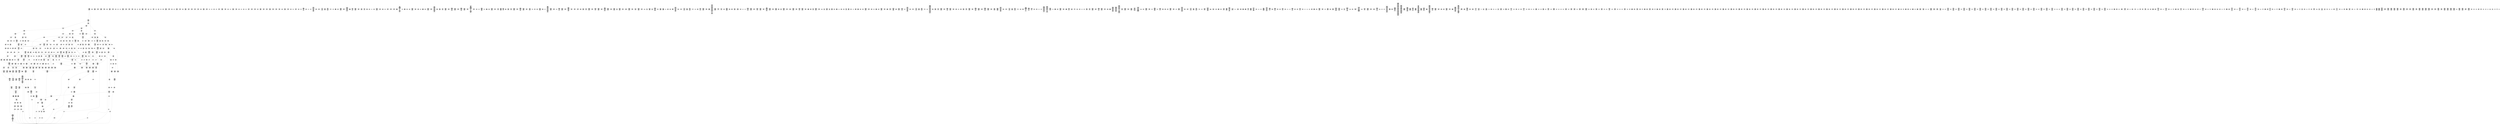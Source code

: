 /* Generated by GvGen v.1.0 (https://www.github.com/stricaud/gvgen) */

digraph G {
compound=true;
   node1 [label="[anywhere]"];
   node2 [label="# 0x0
PUSHX Data
PUSHX Data
MSTORE
PUSHX LogicData
CALLDATASIZE
LT
PUSHX Data
JUMPI
"];
   node3 [label="# 0xd
PUSHX Data
CALLDATALOAD
PUSHX BitData
SHR
PUSHX LogicData
GT
PUSHX Data
JUMPI
"];
   node4 [label="# 0x1e
PUSHX LogicData
GT
PUSHX Data
JUMPI
"];
   node5 [label="# 0x29
PUSHX LogicData
GT
PUSHX Data
JUMPI
"];
   node6 [label="# 0x34
PUSHX LogicData
EQ
PUSHX Data
JUMPI
"];
   node7 [label="# 0x3f
PUSHX LogicData
EQ
PUSHX Data
JUMPI
"];
   node8 [label="# 0x4a
PUSHX LogicData
EQ
PUSHX Data
JUMPI
"];
   node9 [label="# 0x55
PUSHX LogicData
EQ
PUSHX Data
JUMPI
"];
   node10 [label="# 0x60
PUSHX LogicData
EQ
PUSHX Data
JUMPI
"];
   node11 [label="# 0x6b
PUSHX LogicData
EQ
PUSHX Data
JUMPI
"];
   node12 [label="# 0x76
PUSHX Data
JUMP
"];
   node13 [label="# 0x7a
JUMPDEST
PUSHX LogicData
EQ
PUSHX Data
JUMPI
"];
   node14 [label="# 0x86
PUSHX LogicData
EQ
PUSHX Data
JUMPI
"];
   node15 [label="# 0x91
PUSHX LogicData
EQ
PUSHX Data
JUMPI
"];
   node16 [label="# 0x9c
PUSHX LogicData
EQ
PUSHX Data
JUMPI
"];
   node17 [label="# 0xa7
PUSHX LogicData
EQ
PUSHX Data
JUMPI
"];
   node18 [label="# 0xb2
PUSHX Data
JUMP
"];
   node19 [label="# 0xb6
JUMPDEST
PUSHX LogicData
GT
PUSHX Data
JUMPI
"];
   node20 [label="# 0xc2
PUSHX LogicData
EQ
PUSHX Data
JUMPI
"];
   node21 [label="# 0xcd
PUSHX LogicData
EQ
PUSHX Data
JUMPI
"];
   node22 [label="# 0xd8
PUSHX LogicData
EQ
PUSHX Data
JUMPI
"];
   node23 [label="# 0xe3
PUSHX LogicData
EQ
PUSHX Data
JUMPI
"];
   node24 [label="# 0xee
PUSHX LogicData
EQ
PUSHX Data
JUMPI
"];
   node25 [label="# 0xf9
PUSHX LogicData
EQ
PUSHX Data
JUMPI
"];
   node26 [label="# 0x104
PUSHX Data
JUMP
"];
   node27 [label="# 0x108
JUMPDEST
PUSHX LogicData
EQ
PUSHX Data
JUMPI
"];
   node28 [label="# 0x114
PUSHX LogicData
EQ
PUSHX Data
JUMPI
"];
   node29 [label="# 0x11f
PUSHX LogicData
EQ
PUSHX Data
JUMPI
"];
   node30 [label="# 0x12a
PUSHX LogicData
EQ
PUSHX Data
JUMPI
"];
   node31 [label="# 0x135
PUSHX LogicData
EQ
PUSHX Data
JUMPI
"];
   node32 [label="# 0x140
PUSHX Data
JUMP
"];
   node33 [label="# 0x144
JUMPDEST
PUSHX LogicData
GT
PUSHX Data
JUMPI
"];
   node34 [label="# 0x150
PUSHX LogicData
GT
PUSHX Data
JUMPI
"];
   node35 [label="# 0x15b
PUSHX LogicData
EQ
PUSHX Data
JUMPI
"];
   node36 [label="# 0x166
PUSHX LogicData
EQ
PUSHX Data
JUMPI
"];
   node37 [label="# 0x171
PUSHX LogicData
EQ
PUSHX Data
JUMPI
"];
   node38 [label="# 0x17c
PUSHX LogicData
EQ
PUSHX Data
JUMPI
"];
   node39 [label="# 0x187
PUSHX LogicData
EQ
PUSHX Data
JUMPI
"];
   node40 [label="# 0x192
PUSHX LogicData
EQ
PUSHX Data
JUMPI
"];
   node41 [label="# 0x19d
PUSHX Data
JUMP
"];
   node42 [label="# 0x1a1
JUMPDEST
PUSHX LogicData
EQ
PUSHX Data
JUMPI
"];
   node43 [label="# 0x1ad
PUSHX LogicData
EQ
PUSHX Data
JUMPI
"];
   node44 [label="# 0x1b8
PUSHX LogicData
EQ
PUSHX Data
JUMPI
"];
   node45 [label="# 0x1c3
PUSHX LogicData
EQ
PUSHX Data
JUMPI
"];
   node46 [label="# 0x1ce
PUSHX LogicData
EQ
PUSHX Data
JUMPI
"];
   node47 [label="# 0x1d9
PUSHX Data
JUMP
"];
   node48 [label="# 0x1dd
JUMPDEST
PUSHX LogicData
GT
PUSHX Data
JUMPI
"];
   node49 [label="# 0x1e9
PUSHX LogicData
EQ
PUSHX Data
JUMPI
"];
   node50 [label="# 0x1f4
PUSHX LogicData
EQ
PUSHX Data
JUMPI
"];
   node51 [label="# 0x1ff
PUSHX LogicData
EQ
PUSHX Data
JUMPI
"];
   node52 [label="# 0x20a
PUSHX LogicData
EQ
PUSHX Data
JUMPI
"];
   node53 [label="# 0x215
PUSHX LogicData
EQ
PUSHX Data
JUMPI
"];
   node54 [label="# 0x220
PUSHX Data
JUMP
"];
   node55 [label="# 0x224
JUMPDEST
PUSHX LogicData
EQ
PUSHX Data
JUMPI
"];
   node56 [label="# 0x230
PUSHX LogicData
EQ
PUSHX Data
JUMPI
"];
   node57 [label="# 0x23b
PUSHX LogicData
EQ
PUSHX Data
JUMPI
"];
   node58 [label="# 0x246
PUSHX LogicData
EQ
PUSHX Data
JUMPI
"];
   node59 [label="# 0x251
PUSHX LogicData
EQ
PUSHX Data
JUMPI
"];
   node60 [label="# 0x25c
JUMPDEST
PUSHX Data
REVERT
"];
   node61 [label="# 0x261
JUMPDEST
CALLVALUE
ISZERO
PUSHX Data
JUMPI
"];
   node62 [label="# 0x269
PUSHX Data
REVERT
"];
   node63 [label="# 0x26d
JUMPDEST
PUSHX Data
PUSHX ArithData
CALLDATASIZE
SUB
ADD
PUSHX Data
PUSHX Data
JUMP
"];
   node64 [label="# 0x283
JUMPDEST
PUSHX Data
JUMP
"];
   node65 [label="# 0x288
JUMPDEST
PUSHX MemData
MLOAD
PUSHX Data
PUSHX Data
JUMP
"];
   node66 [label="# 0x295
JUMPDEST
PUSHX MemData
MLOAD
SUB
RETURN
"];
   node67 [label="# 0x29e
JUMPDEST
CALLVALUE
ISZERO
PUSHX Data
JUMPI
"];
   node68 [label="# 0x2a6
PUSHX Data
REVERT
"];
   node69 [label="# 0x2aa
JUMPDEST
PUSHX Data
PUSHX Data
JUMP
"];
   node70 [label="# 0x2b3
JUMPDEST
PUSHX MemData
MLOAD
PUSHX Data
PUSHX Data
JUMP
"];
   node71 [label="# 0x2c0
JUMPDEST
PUSHX MemData
MLOAD
SUB
RETURN
"];
   node72 [label="# 0x2c9
JUMPDEST
CALLVALUE
ISZERO
PUSHX Data
JUMPI
"];
   node73 [label="# 0x2d1
PUSHX Data
REVERT
"];
   node74 [label="# 0x2d5
JUMPDEST
PUSHX Data
PUSHX ArithData
CALLDATASIZE
SUB
ADD
PUSHX Data
PUSHX Data
JUMP
"];
   node75 [label="# 0x2eb
JUMPDEST
PUSHX Data
JUMP
"];
   node76 [label="# 0x2f0
JUMPDEST
PUSHX MemData
MLOAD
PUSHX Data
PUSHX Data
JUMP
"];
   node77 [label="# 0x2fd
JUMPDEST
PUSHX MemData
MLOAD
SUB
RETURN
"];
   node78 [label="# 0x306
JUMPDEST
CALLVALUE
ISZERO
PUSHX Data
JUMPI
"];
   node79 [label="# 0x30e
PUSHX Data
REVERT
"];
   node80 [label="# 0x312
JUMPDEST
PUSHX Data
PUSHX ArithData
CALLDATASIZE
SUB
ADD
PUSHX Data
PUSHX Data
JUMP
"];
   node81 [label="# 0x328
JUMPDEST
PUSHX Data
JUMP
"];
   node82 [label="# 0x32d
JUMPDEST
STOP
"];
   node83 [label="# 0x32f
JUMPDEST
CALLVALUE
ISZERO
PUSHX Data
JUMPI
"];
   node84 [label="# 0x337
PUSHX Data
REVERT
"];
   node85 [label="# 0x33b
JUMPDEST
PUSHX Data
PUSHX Data
JUMP
"];
   node86 [label="# 0x344
JUMPDEST
STOP
"];
   node87 [label="# 0x346
JUMPDEST
CALLVALUE
ISZERO
PUSHX Data
JUMPI
"];
   node88 [label="# 0x34e
PUSHX Data
REVERT
"];
   node89 [label="# 0x352
JUMPDEST
PUSHX Data
PUSHX Data
JUMP
"];
   node90 [label="# 0x35b
JUMPDEST
PUSHX MemData
MLOAD
PUSHX Data
PUSHX Data
JUMP
"];
   node91 [label="# 0x368
JUMPDEST
PUSHX MemData
MLOAD
SUB
RETURN
"];
   node92 [label="# 0x371
JUMPDEST
CALLVALUE
ISZERO
PUSHX Data
JUMPI
"];
   node93 [label="# 0x379
PUSHX Data
REVERT
"];
   node94 [label="# 0x37d
JUMPDEST
PUSHX Data
PUSHX Data
JUMP
"];
   node95 [label="# 0x386
JUMPDEST
PUSHX MemData
MLOAD
PUSHX Data
PUSHX Data
JUMP
"];
   node96 [label="# 0x393
JUMPDEST
PUSHX MemData
MLOAD
SUB
RETURN
"];
   node97 [label="# 0x39c
JUMPDEST
CALLVALUE
ISZERO
PUSHX Data
JUMPI
"];
   node98 [label="# 0x3a4
PUSHX Data
REVERT
"];
   node99 [label="# 0x3a8
JUMPDEST
PUSHX Data
PUSHX Data
JUMP
"];
   node100 [label="# 0x3b1
JUMPDEST
PUSHX MemData
MLOAD
PUSHX Data
PUSHX Data
JUMP
"];
   node101 [label="# 0x3be
JUMPDEST
PUSHX MemData
MLOAD
SUB
RETURN
"];
   node102 [label="# 0x3c7
JUMPDEST
CALLVALUE
ISZERO
PUSHX Data
JUMPI
"];
   node103 [label="# 0x3cf
PUSHX Data
REVERT
"];
   node104 [label="# 0x3d3
JUMPDEST
PUSHX Data
PUSHX ArithData
CALLDATASIZE
SUB
ADD
PUSHX Data
PUSHX Data
JUMP
"];
   node105 [label="# 0x3e9
JUMPDEST
PUSHX Data
JUMP
"];
   node106 [label="# 0x3ee
JUMPDEST
STOP
"];
   node107 [label="# 0x3f0
JUMPDEST
CALLVALUE
ISZERO
PUSHX Data
JUMPI
"];
   node108 [label="# 0x3f8
PUSHX Data
REVERT
"];
   node109 [label="# 0x3fc
JUMPDEST
PUSHX Data
PUSHX ArithData
CALLDATASIZE
SUB
ADD
PUSHX Data
PUSHX Data
JUMP
"];
   node110 [label="# 0x412
JUMPDEST
PUSHX Data
JUMP
"];
   node111 [label="# 0x417
JUMPDEST
PUSHX MemData
MLOAD
PUSHX Data
PUSHX Data
JUMP
"];
   node112 [label="# 0x424
JUMPDEST
PUSHX MemData
MLOAD
SUB
RETURN
"];
   node113 [label="# 0x42d
JUMPDEST
CALLVALUE
ISZERO
PUSHX Data
JUMPI
"];
   node114 [label="# 0x435
PUSHX Data
REVERT
"];
   node115 [label="# 0x439
JUMPDEST
PUSHX Data
PUSHX ArithData
CALLDATASIZE
SUB
ADD
PUSHX Data
PUSHX Data
JUMP
"];
   node116 [label="# 0x44f
JUMPDEST
PUSHX Data
JUMP
"];
   node117 [label="# 0x454
JUMPDEST
STOP
"];
   node118 [label="# 0x456
JUMPDEST
CALLVALUE
ISZERO
PUSHX Data
JUMPI
"];
   node119 [label="# 0x45e
PUSHX Data
REVERT
"];
   node120 [label="# 0x462
JUMPDEST
PUSHX Data
PUSHX Data
JUMP
"];
   node121 [label="# 0x46b
JUMPDEST
PUSHX MemData
MLOAD
PUSHX Data
PUSHX Data
JUMP
"];
   node122 [label="# 0x478
JUMPDEST
PUSHX MemData
MLOAD
SUB
RETURN
"];
   node123 [label="# 0x481
JUMPDEST
CALLVALUE
ISZERO
PUSHX Data
JUMPI
"];
   node124 [label="# 0x489
PUSHX Data
REVERT
"];
   node125 [label="# 0x48d
JUMPDEST
PUSHX Data
PUSHX Data
JUMP
"];
   node126 [label="# 0x496
JUMPDEST
STOP
"];
   node127 [label="# 0x498
JUMPDEST
CALLVALUE
ISZERO
PUSHX Data
JUMPI
"];
   node128 [label="# 0x4a0
PUSHX Data
REVERT
"];
   node129 [label="# 0x4a4
JUMPDEST
PUSHX Data
PUSHX ArithData
CALLDATASIZE
SUB
ADD
PUSHX Data
PUSHX Data
JUMP
"];
   node130 [label="# 0x4ba
JUMPDEST
PUSHX Data
JUMP
"];
   node131 [label="# 0x4bf
JUMPDEST
STOP
"];
   node132 [label="# 0x4c1
JUMPDEST
CALLVALUE
ISZERO
PUSHX Data
JUMPI
"];
   node133 [label="# 0x4c9
PUSHX Data
REVERT
"];
   node134 [label="# 0x4cd
JUMPDEST
PUSHX Data
PUSHX ArithData
CALLDATASIZE
SUB
ADD
PUSHX Data
PUSHX Data
JUMP
"];
   node135 [label="# 0x4e3
JUMPDEST
PUSHX Data
JUMP
"];
   node136 [label="# 0x4e8
JUMPDEST
PUSHX MemData
MLOAD
PUSHX Data
PUSHX Data
JUMP
"];
   node137 [label="# 0x4f5
JUMPDEST
PUSHX MemData
MLOAD
SUB
RETURN
"];
   node138 [label="# 0x4fe
JUMPDEST
CALLVALUE
ISZERO
PUSHX Data
JUMPI
"];
   node139 [label="# 0x506
PUSHX Data
REVERT
"];
   node140 [label="# 0x50a
JUMPDEST
PUSHX Data
PUSHX ArithData
CALLDATASIZE
SUB
ADD
PUSHX Data
PUSHX Data
JUMP
"];
   node141 [label="# 0x520
JUMPDEST
PUSHX Data
JUMP
"];
   node142 [label="# 0x525
JUMPDEST
STOP
"];
   node143 [label="# 0x527
JUMPDEST
CALLVALUE
ISZERO
PUSHX Data
JUMPI
"];
   node144 [label="# 0x52f
PUSHX Data
REVERT
"];
   node145 [label="# 0x533
JUMPDEST
PUSHX Data
PUSHX Data
JUMP
"];
   node146 [label="# 0x53c
JUMPDEST
PUSHX MemData
MLOAD
PUSHX Data
PUSHX Data
JUMP
"];
   node147 [label="# 0x549
JUMPDEST
PUSHX MemData
MLOAD
SUB
RETURN
"];
   node148 [label="# 0x552
JUMPDEST
CALLVALUE
ISZERO
PUSHX Data
JUMPI
"];
   node149 [label="# 0x55a
PUSHX Data
REVERT
"];
   node150 [label="# 0x55e
JUMPDEST
PUSHX Data
PUSHX ArithData
CALLDATASIZE
SUB
ADD
PUSHX Data
PUSHX Data
JUMP
"];
   node151 [label="# 0x574
JUMPDEST
PUSHX Data
JUMP
"];
   node152 [label="# 0x579
JUMPDEST
PUSHX MemData
MLOAD
PUSHX Data
PUSHX Data
JUMP
"];
   node153 [label="# 0x586
JUMPDEST
PUSHX MemData
MLOAD
SUB
RETURN
"];
   node154 [label="# 0x58f
JUMPDEST
CALLVALUE
ISZERO
PUSHX Data
JUMPI
"];
   node155 [label="# 0x597
PUSHX Data
REVERT
"];
   node156 [label="# 0x59b
JUMPDEST
PUSHX Data
PUSHX Data
JUMP
"];
   node157 [label="# 0x5a4
JUMPDEST
PUSHX MemData
MLOAD
PUSHX Data
PUSHX Data
JUMP
"];
   node158 [label="# 0x5b1
JUMPDEST
PUSHX MemData
MLOAD
SUB
RETURN
"];
   node159 [label="# 0x5ba
JUMPDEST
CALLVALUE
ISZERO
PUSHX Data
JUMPI
"];
   node160 [label="# 0x5c2
PUSHX Data
REVERT
"];
   node161 [label="# 0x5c6
JUMPDEST
PUSHX Data
PUSHX Data
JUMP
"];
   node162 [label="# 0x5cf
JUMPDEST
PUSHX MemData
MLOAD
PUSHX Data
PUSHX Data
JUMP
"];
   node163 [label="# 0x5dc
JUMPDEST
PUSHX MemData
MLOAD
SUB
RETURN
"];
   node164 [label="# 0x5e5
JUMPDEST
CALLVALUE
ISZERO
PUSHX Data
JUMPI
"];
   node165 [label="# 0x5ed
PUSHX Data
REVERT
"];
   node166 [label="# 0x5f1
JUMPDEST
PUSHX Data
PUSHX Data
JUMP
"];
   node167 [label="# 0x5fa
JUMPDEST
PUSHX MemData
MLOAD
PUSHX Data
PUSHX Data
JUMP
"];
   node168 [label="# 0x607
JUMPDEST
PUSHX MemData
MLOAD
SUB
RETURN
"];
   node169 [label="# 0x610
JUMPDEST
CALLVALUE
ISZERO
PUSHX Data
JUMPI
"];
   node170 [label="# 0x618
PUSHX Data
REVERT
"];
   node171 [label="# 0x61c
JUMPDEST
PUSHX Data
PUSHX ArithData
CALLDATASIZE
SUB
ADD
PUSHX Data
PUSHX Data
JUMP
"];
   node172 [label="# 0x632
JUMPDEST
PUSHX Data
JUMP
"];
   node173 [label="# 0x637
JUMPDEST
PUSHX MemData
MLOAD
PUSHX Data
PUSHX Data
JUMP
"];
   node174 [label="# 0x644
JUMPDEST
PUSHX MemData
MLOAD
SUB
RETURN
"];
   node175 [label="# 0x64d
JUMPDEST
CALLVALUE
ISZERO
PUSHX Data
JUMPI
"];
   node176 [label="# 0x655
PUSHX Data
REVERT
"];
   node177 [label="# 0x659
JUMPDEST
PUSHX Data
PUSHX Data
JUMP
"];
   node178 [label="# 0x662
JUMPDEST
STOP
"];
   node179 [label="# 0x664
JUMPDEST
CALLVALUE
ISZERO
PUSHX Data
JUMPI
"];
   node180 [label="# 0x66c
PUSHX Data
REVERT
"];
   node181 [label="# 0x670
JUMPDEST
PUSHX Data
PUSHX Data
JUMP
"];
   node182 [label="# 0x679
JUMPDEST
STOP
"];
   node183 [label="# 0x67b
JUMPDEST
CALLVALUE
ISZERO
PUSHX Data
JUMPI
"];
   node184 [label="# 0x683
PUSHX Data
REVERT
"];
   node185 [label="# 0x687
JUMPDEST
PUSHX Data
PUSHX ArithData
CALLDATASIZE
SUB
ADD
PUSHX Data
PUSHX Data
JUMP
"];
   node186 [label="# 0x69d
JUMPDEST
PUSHX Data
JUMP
"];
   node187 [label="# 0x6a2
JUMPDEST
STOP
"];
   node188 [label="# 0x6a4
JUMPDEST
CALLVALUE
ISZERO
PUSHX Data
JUMPI
"];
   node189 [label="# 0x6ac
PUSHX Data
REVERT
"];
   node190 [label="# 0x6b0
JUMPDEST
PUSHX Data
PUSHX Data
JUMP
"];
   node191 [label="# 0x6b9
JUMPDEST
PUSHX MemData
MLOAD
PUSHX Data
PUSHX Data
JUMP
"];
   node192 [label="# 0x6c6
JUMPDEST
PUSHX MemData
MLOAD
SUB
RETURN
"];
   node193 [label="# 0x6cf
JUMPDEST
CALLVALUE
ISZERO
PUSHX Data
JUMPI
"];
   node194 [label="# 0x6d7
PUSHX Data
REVERT
"];
   node195 [label="# 0x6db
JUMPDEST
PUSHX Data
PUSHX Data
JUMP
"];
   node196 [label="# 0x6e4
JUMPDEST
PUSHX MemData
MLOAD
PUSHX Data
PUSHX Data
JUMP
"];
   node197 [label="# 0x6f1
JUMPDEST
PUSHX MemData
MLOAD
SUB
RETURN
"];
   node198 [label="# 0x6fa
JUMPDEST
CALLVALUE
ISZERO
PUSHX Data
JUMPI
"];
   node199 [label="# 0x702
PUSHX Data
REVERT
"];
   node200 [label="# 0x706
JUMPDEST
PUSHX Data
PUSHX ArithData
CALLDATASIZE
SUB
ADD
PUSHX Data
PUSHX Data
JUMP
"];
   node201 [label="# 0x71c
JUMPDEST
PUSHX Data
JUMP
"];
   node202 [label="# 0x721
JUMPDEST
STOP
"];
   node203 [label="# 0x723
JUMPDEST
CALLVALUE
ISZERO
PUSHX Data
JUMPI
"];
   node204 [label="# 0x72b
PUSHX Data
REVERT
"];
   node205 [label="# 0x72f
JUMPDEST
PUSHX Data
PUSHX Data
JUMP
"];
   node206 [label="# 0x738
JUMPDEST
PUSHX MemData
MLOAD
PUSHX Data
PUSHX Data
JUMP
"];
   node207 [label="# 0x745
JUMPDEST
PUSHX MemData
MLOAD
SUB
RETURN
"];
   node208 [label="# 0x74e
JUMPDEST
PUSHX Data
PUSHX ArithData
CALLDATASIZE
SUB
ADD
PUSHX Data
PUSHX Data
JUMP
"];
   node209 [label="# 0x763
JUMPDEST
PUSHX Data
JUMP
"];
   node210 [label="# 0x768
JUMPDEST
STOP
"];
   node211 [label="# 0x76a
JUMPDEST
CALLVALUE
ISZERO
PUSHX Data
JUMPI
"];
   node212 [label="# 0x772
PUSHX Data
REVERT
"];
   node213 [label="# 0x776
JUMPDEST
PUSHX Data
PUSHX ArithData
CALLDATASIZE
SUB
ADD
PUSHX Data
PUSHX Data
JUMP
"];
   node214 [label="# 0x78c
JUMPDEST
PUSHX Data
JUMP
"];
   node215 [label="# 0x791
JUMPDEST
STOP
"];
   node216 [label="# 0x793
JUMPDEST
CALLVALUE
ISZERO
PUSHX Data
JUMPI
"];
   node217 [label="# 0x79b
PUSHX Data
REVERT
"];
   node218 [label="# 0x79f
JUMPDEST
PUSHX Data
PUSHX Data
JUMP
"];
   node219 [label="# 0x7a8
JUMPDEST
PUSHX MemData
MLOAD
PUSHX Data
PUSHX Data
JUMP
"];
   node220 [label="# 0x7b5
JUMPDEST
PUSHX MemData
MLOAD
SUB
RETURN
"];
   node221 [label="# 0x7be
JUMPDEST
CALLVALUE
ISZERO
PUSHX Data
JUMPI
"];
   node222 [label="# 0x7c6
PUSHX Data
REVERT
"];
   node223 [label="# 0x7ca
JUMPDEST
PUSHX Data
PUSHX Data
JUMP
"];
   node224 [label="# 0x7d3
JUMPDEST
PUSHX MemData
MLOAD
PUSHX Data
PUSHX Data
JUMP
"];
   node225 [label="# 0x7e0
JUMPDEST
PUSHX MemData
MLOAD
SUB
RETURN
"];
   node226 [label="# 0x7e9
JUMPDEST
CALLVALUE
ISZERO
PUSHX Data
JUMPI
"];
   node227 [label="# 0x7f1
PUSHX Data
REVERT
"];
   node228 [label="# 0x7f5
JUMPDEST
PUSHX Data
PUSHX Data
JUMP
"];
   node229 [label="# 0x7fe
JUMPDEST
PUSHX MemData
MLOAD
PUSHX Data
PUSHX Data
JUMP
"];
   node230 [label="# 0x80b
JUMPDEST
PUSHX MemData
MLOAD
SUB
RETURN
"];
   node231 [label="# 0x814
JUMPDEST
CALLVALUE
ISZERO
PUSHX Data
JUMPI
"];
   node232 [label="# 0x81c
PUSHX Data
REVERT
"];
   node233 [label="# 0x820
JUMPDEST
PUSHX Data
PUSHX ArithData
CALLDATASIZE
SUB
ADD
PUSHX Data
PUSHX Data
JUMP
"];
   node234 [label="# 0x836
JUMPDEST
PUSHX Data
JUMP
"];
   node235 [label="# 0x83b
JUMPDEST
PUSHX MemData
MLOAD
PUSHX Data
PUSHX Data
JUMP
"];
   node236 [label="# 0x848
JUMPDEST
PUSHX MemData
MLOAD
SUB
RETURN
"];
   node237 [label="# 0x851
JUMPDEST
CALLVALUE
ISZERO
PUSHX Data
JUMPI
"];
   node238 [label="# 0x859
PUSHX Data
REVERT
"];
   node239 [label="# 0x85d
JUMPDEST
PUSHX Data
PUSHX Data
JUMP
"];
   node240 [label="# 0x866
JUMPDEST
PUSHX MemData
MLOAD
PUSHX Data
PUSHX Data
JUMP
"];
   node241 [label="# 0x873
JUMPDEST
PUSHX MemData
MLOAD
SUB
RETURN
"];
   node242 [label="# 0x87c
JUMPDEST
CALLVALUE
ISZERO
PUSHX Data
JUMPI
"];
   node243 [label="# 0x884
PUSHX Data
REVERT
"];
   node244 [label="# 0x888
JUMPDEST
PUSHX Data
PUSHX Data
JUMP
"];
   node245 [label="# 0x891
JUMPDEST
PUSHX MemData
MLOAD
PUSHX Data
PUSHX Data
JUMP
"];
   node246 [label="# 0x89e
JUMPDEST
PUSHX MemData
MLOAD
SUB
RETURN
"];
   node247 [label="# 0x8a7
JUMPDEST
CALLVALUE
ISZERO
PUSHX Data
JUMPI
"];
   node248 [label="# 0x8af
PUSHX Data
REVERT
"];
   node249 [label="# 0x8b3
JUMPDEST
PUSHX Data
PUSHX Data
JUMP
"];
   node250 [label="# 0x8bc
JUMPDEST
PUSHX MemData
MLOAD
PUSHX Data
PUSHX Data
JUMP
"];
   node251 [label="# 0x8c9
JUMPDEST
PUSHX MemData
MLOAD
SUB
RETURN
"];
   node252 [label="# 0x8d2
JUMPDEST
CALLVALUE
ISZERO
PUSHX Data
JUMPI
"];
   node253 [label="# 0x8da
PUSHX Data
REVERT
"];
   node254 [label="# 0x8de
JUMPDEST
PUSHX Data
PUSHX Data
JUMP
"];
   node255 [label="# 0x8e7
JUMPDEST
PUSHX MemData
MLOAD
PUSHX Data
PUSHX Data
JUMP
"];
   node256 [label="# 0x8f4
JUMPDEST
PUSHX MemData
MLOAD
SUB
RETURN
"];
   node257 [label="# 0x8fd
JUMPDEST
CALLVALUE
ISZERO
PUSHX Data
JUMPI
"];
   node258 [label="# 0x905
PUSHX Data
REVERT
"];
   node259 [label="# 0x909
JUMPDEST
PUSHX Data
PUSHX ArithData
CALLDATASIZE
SUB
ADD
PUSHX Data
PUSHX Data
JUMP
"];
   node260 [label="# 0x91f
JUMPDEST
PUSHX Data
JUMP
"];
   node261 [label="# 0x924
JUMPDEST
PUSHX MemData
MLOAD
PUSHX Data
PUSHX Data
JUMP
"];
   node262 [label="# 0x931
JUMPDEST
PUSHX MemData
MLOAD
SUB
RETURN
"];
   node263 [label="# 0x93a
JUMPDEST
CALLVALUE
ISZERO
PUSHX Data
JUMPI
"];
   node264 [label="# 0x942
PUSHX Data
REVERT
"];
   node265 [label="# 0x946
JUMPDEST
PUSHX Data
PUSHX ArithData
CALLDATASIZE
SUB
ADD
PUSHX Data
PUSHX Data
JUMP
"];
   node266 [label="# 0x95c
JUMPDEST
PUSHX Data
JUMP
"];
   node267 [label="# 0x961
JUMPDEST
STOP
"];
   node268 [label="# 0x963
JUMPDEST
CALLVALUE
ISZERO
PUSHX Data
JUMPI
"];
   node269 [label="# 0x96b
PUSHX Data
REVERT
"];
   node270 [label="# 0x96f
JUMPDEST
PUSHX Data
PUSHX Data
JUMP
"];
   node271 [label="# 0x978
JUMPDEST
PUSHX MemData
MLOAD
PUSHX Data
PUSHX Data
JUMP
"];
   node272 [label="# 0x985
JUMPDEST
PUSHX MemData
MLOAD
SUB
RETURN
"];
   node273 [label="# 0x98e
JUMPDEST
CALLVALUE
ISZERO
PUSHX Data
JUMPI
"];
   node274 [label="# 0x996
PUSHX Data
REVERT
"];
   node275 [label="# 0x99a
JUMPDEST
PUSHX Data
PUSHX ArithData
CALLDATASIZE
SUB
ADD
PUSHX Data
PUSHX Data
JUMP
"];
   node276 [label="# 0x9b0
JUMPDEST
PUSHX Data
JUMP
"];
   node277 [label="# 0x9b5
JUMPDEST
STOP
"];
   node278 [label="# 0x9b7
JUMPDEST
PUSHX Data
PUSHX BitData
PUSHX BitData
NOT
AND
PUSHX BitData
NOT
AND
EQ
PUSHX Data
JUMPI
"];
   node279 [label="# 0xa20
PUSHX Data
PUSHX Data
JUMP
"];
   node280 [label="# 0xa29
JUMPDEST
"];
   node281 [label="# 0xa2a
JUMPDEST
JUMP
"];
   node282 [label="# 0xa31
JUMPDEST
PUSHX Data
PUSHX StorData
SLOAD
PUSHX Data
PUSHX Data
JUMP
"];
   node283 [label="# 0xa40
JUMPDEST
PUSHX ArithData
ADD
PUSHX ArithData
DIV
MUL
PUSHX ArithData
ADD
PUSHX MemData
MLOAD
ADD
PUSHX Data
MSTORE
MSTORE
PUSHX ArithData
ADD
SLOAD
PUSHX Data
PUSHX Data
JUMP
"];
   node284 [label="# 0xa6c
JUMPDEST
ISZERO
PUSHX Data
JUMPI
"];
   node285 [label="# 0xa73
PUSHX LogicData
LT
PUSHX Data
JUMPI
"];
   node286 [label="# 0xa7b
PUSHX ArithData
SLOAD
DIV
MUL
MSTORE
PUSHX ArithData
ADD
PUSHX Data
JUMP
"];
   node287 [label="# 0xa8e
JUMPDEST
ADD
PUSHX Data
MSTORE
PUSHX Data
PUSHX Data
SHA3
"];
   node288 [label="# 0xa9c
JUMPDEST
SLOAD
MSTORE
PUSHX ArithData
ADD
PUSHX ArithData
ADD
GT
PUSHX Data
JUMPI
"];
   node289 [label="# 0xab0
SUB
PUSHX BitData
AND
ADD
"];
   node290 [label="# 0xab9
JUMPDEST
JUMP
"];
   node291 [label="# 0xac3
JUMPDEST
PUSHX Data
PUSHX Data
PUSHX Data
JUMP
"];
   node292 [label="# 0xace
JUMPDEST
PUSHX Data
JUMPI
"];
   node293 [label="# 0xad3
PUSHX MemData
MLOAD
PUSHX Data
MSTORE
PUSHX ArithData
ADD
PUSHX Data
PUSHX Data
JUMP
"];
   node294 [label="# 0xb04
JUMPDEST
PUSHX MemData
MLOAD
SUB
REVERT
"];
   node295 [label="# 0xb0d
JUMPDEST
PUSHX Data
PUSHX ArithData
MSTORE
PUSHX ArithData
ADD
MSTORE
PUSHX ArithData
ADD
PUSHX Data
SHA3
PUSHX ArithData
SLOAD
PUSHX ArithData
EXP
DIV
PUSHX BitData
AND
JUMP
"];
   node296 [label="# 0xb48
JUMPDEST
PUSHX Data
PUSHX Data
PUSHX Data
JUMP
"];
   node297 [label="# 0xb53
JUMPDEST
PUSHX BitData
AND
PUSHX BitData
AND
EQ
ISZERO
PUSHX Data
JUMPI
"];
   node298 [label="# 0xb8a
PUSHX MemData
MLOAD
PUSHX Data
MSTORE
PUSHX ArithData
ADD
PUSHX Data
PUSHX Data
JUMP
"];
   node299 [label="# 0xbbb
JUMPDEST
PUSHX MemData
MLOAD
SUB
REVERT
"];
   node300 [label="# 0xbc4
JUMPDEST
PUSHX BitData
AND
PUSHX Data
PUSHX Data
JUMP
"];
   node301 [label="# 0xbe3
JUMPDEST
PUSHX BitData
AND
EQ
PUSHX Data
JUMPI
"];
   node302 [label="# 0xc00
PUSHX Data
PUSHX Data
PUSHX Data
JUMP
"];
   node303 [label="# 0xc0c
JUMPDEST
PUSHX Data
JUMP
"];
   node304 [label="# 0xc11
JUMPDEST
"];
   node305 [label="# 0xc12
JUMPDEST
PUSHX Data
JUMPI
"];
   node306 [label="# 0xc17
PUSHX MemData
MLOAD
PUSHX Data
MSTORE
PUSHX ArithData
ADD
PUSHX Data
PUSHX Data
JUMP
"];
   node307 [label="# 0xc48
JUMPDEST
PUSHX MemData
MLOAD
SUB
REVERT
"];
   node308 [label="# 0xc51
JUMPDEST
PUSHX Data
PUSHX Data
JUMP
"];
   node309 [label="# 0xc5b
JUMPDEST
JUMP
"];
   node310 [label="# 0xc60
JUMPDEST
PUSHX Data
PUSHX Data
JUMP
"];
   node311 [label="# 0xc68
JUMPDEST
PUSHX BitData
AND
PUSHX Data
PUSHX Data
JUMP
"];
   node312 [label="# 0xc86
JUMPDEST
PUSHX BitData
AND
EQ
PUSHX Data
JUMPI
"];
   node313 [label="# 0xca2
PUSHX MemData
MLOAD
PUSHX Data
MSTORE
PUSHX ArithData
ADD
PUSHX Data
PUSHX Data
JUMP
"];
   node314 [label="# 0xcd3
JUMPDEST
PUSHX MemData
MLOAD
SUB
REVERT
"];
   node315 [label="# 0xcdc
JUMPDEST
PUSHX StorData
PUSHX ArithData
SLOAD
PUSHX ArithData
EXP
DIV
PUSHX BitData
AND
PUSHX Data
JUMPI
"];
   node316 [label="# 0xcf1
PUSHX MemData
MLOAD
PUSHX Data
MSTORE
PUSHX ArithData
ADD
PUSHX Data
PUSHX Data
JUMP
"];
   node317 [label="# 0xd22
JUMPDEST
PUSHX MemData
MLOAD
SUB
REVERT
"];
   node318 [label="# 0xd2b
JUMPDEST
PUSHX StorData
PUSHX ArithData
SLOAD
PUSHX ArithData
EXP
DIV
PUSHX BitData
AND
ISZERO
PUSHX Data
JUMPI
"];
   node319 [label="# 0xd41
PUSHX MemData
MLOAD
PUSHX Data
MSTORE
PUSHX ArithData
ADD
PUSHX Data
PUSHX Data
JUMP
"];
   node320 [label="# 0xd72
JUMPDEST
PUSHX MemData
MLOAD
SUB
REVERT
"];
   node321 [label="# 0xd7b
JUMPDEST
PUSHX Data
PUSHX Data
PUSHX Data
JUMP
"];
   node322 [label="# 0xd85
JUMPDEST
PUSHX Data
PUSHX Data
PUSHX Data
JUMP
"];
   node323 [label="# 0xd91
JUMPDEST
PUSHX Data
PUSHX Data
SSTORE
PUSHX LogicData
PUSHX StorData
PUSHX ArithData
PUSHX ArithData
EXP
SLOAD
PUSHX ArithData
MUL
NOT
AND
ISZERO
ISZERO
MUL
OR
SSTORE
PUSHX Data
PUSHX MemData
MLOAD
PUSHX MemData
MLOAD
SUB
LOGX
JUMP
"];
   node324 [label="# 0xde8
JUMPDEST
PUSHX Data
PUSHX Data
PUSHX Data
JUMP
"];
   node325 [label="# 0xdf2
JUMPDEST
JUMP
"];
   node326 [label="# 0xdf7
JUMPDEST
PUSHX Data
PUSHX StorData
SLOAD
JUMP
"];
   node327 [label="# 0xe04
JUMPDEST
PUSHX StorData
SLOAD
JUMP
"];
   node328 [label="# 0xe0a
JUMPDEST
PUSHX Data
PUSHX Data
PUSHX Data
JUMP
"];
   node329 [label="# 0xe15
JUMPDEST
PUSHX Data
JUMP
"];
   node330 [label="# 0xe1b
JUMPDEST
PUSHX Data
JUMPI
"];
   node331 [label="# 0xe20
PUSHX MemData
MLOAD
PUSHX Data
MSTORE
PUSHX ArithData
ADD
PUSHX Data
PUSHX Data
JUMP
"];
   node332 [label="# 0xe51
JUMPDEST
PUSHX MemData
MLOAD
SUB
REVERT
"];
   node333 [label="# 0xe5a
JUMPDEST
PUSHX Data
PUSHX Data
JUMP
"];
   node334 [label="# 0xe65
JUMPDEST
JUMP
"];
   node335 [label="# 0xe6a
JUMPDEST
PUSHX Data
PUSHX Data
PUSHX Data
JUMP
"];
   node336 [label="# 0xe75
JUMPDEST
LT
PUSHX Data
JUMPI
"];
   node337 [label="# 0xe7c
PUSHX MemData
MLOAD
PUSHX Data
MSTORE
PUSHX ArithData
ADD
PUSHX Data
PUSHX Data
JUMP
"];
   node338 [label="# 0xead
JUMPDEST
PUSHX MemData
MLOAD
SUB
REVERT
"];
   node339 [label="# 0xeb6
JUMPDEST
PUSHX Data
PUSHX ArithData
PUSHX BitData
AND
PUSHX BitData
AND
MSTORE
PUSHX ArithData
ADD
MSTORE
PUSHX ArithData
ADD
PUSHX Data
SHA3
PUSHX ArithData
MSTORE
PUSHX ArithData
ADD
MSTORE
PUSHX ArithData
ADD
PUSHX Data
SHA3
SLOAD
JUMP
"];
   node340 [label="# 0xf0f
JUMPDEST
PUSHX Data
PUSHX Data
JUMP
"];
   node341 [label="# 0xf17
JUMPDEST
PUSHX BitData
AND
PUSHX Data
PUSHX Data
JUMP
"];
   node342 [label="# 0xf35
JUMPDEST
PUSHX BitData
AND
EQ
PUSHX Data
JUMPI
"];
   node343 [label="# 0xf51
PUSHX MemData
MLOAD
PUSHX Data
MSTORE
PUSHX ArithData
ADD
PUSHX Data
PUSHX Data
JUMP
"];
   node344 [label="# 0xf82
JUMPDEST
PUSHX MemData
MLOAD
SUB
REVERT
"];
   node345 [label="# 0xf8b
JUMPDEST
PUSHX StorData
PUSHX ArithData
SLOAD
PUSHX ArithData
EXP
DIV
PUSHX BitData
AND
ISZERO
PUSHX Data
JUMPI
"];
   node346 [label="# 0xfa1
PUSHX MemData
MLOAD
PUSHX Data
MSTORE
PUSHX ArithData
ADD
PUSHX Data
PUSHX Data
JUMP
"];
   node347 [label="# 0xfd2
JUMPDEST
PUSHX MemData
MLOAD
SUB
REVERT
"];
   node348 [label="# 0xfdb
JUMPDEST
PUSHX StorData
PUSHX ArithData
SLOAD
PUSHX ArithData
EXP
DIV
PUSHX BitData
AND
ISZERO
PUSHX Data
JUMPI
"];
   node349 [label="# 0xff1
PUSHX MemData
MLOAD
PUSHX Data
MSTORE
PUSHX ArithData
ADD
PUSHX Data
PUSHX Data
JUMP
"];
   node350 [label="# 0x1022
JUMPDEST
PUSHX MemData
MLOAD
SUB
REVERT
"];
   node351 [label="# 0x102b
JUMPDEST
PUSHX Data
SSTORE
PUSHX Data
SSTORE
TIMESTAMP
PUSHX Data
SSTORE
PUSHX LogicData
PUSHX StorData
PUSHX ArithData
PUSHX ArithData
EXP
SLOAD
PUSHX ArithData
MUL
NOT
AND
ISZERO
ISZERO
MUL
OR
SSTORE
PUSHX StorData
SLOAD
PUSHX Data
PUSHX MemData
MLOAD
PUSHX MemData
MLOAD
SUB
LOGX
JUMP
"];
   node352 [label="# 0x108f
JUMPDEST
PUSHX StorData
PUSHX ArithData
SLOAD
PUSHX ArithData
EXP
DIV
PUSHX BitData
AND
JUMP
"];
   node353 [label="# 0x10a2
JUMPDEST
PUSHX Data
PUSHX Data
JUMP
"];
   node354 [label="# 0x10aa
JUMPDEST
PUSHX BitData
AND
PUSHX Data
PUSHX Data
JUMP
"];
   node355 [label="# 0x10c8
JUMPDEST
PUSHX BitData
AND
EQ
PUSHX Data
JUMPI
"];
   node356 [label="# 0x10e4
PUSHX MemData
MLOAD
PUSHX Data
MSTORE
PUSHX ArithData
ADD
PUSHX Data
PUSHX Data
JUMP
"];
   node357 [label="# 0x1115
JUMPDEST
PUSHX MemData
MLOAD
SUB
REVERT
"];
   node358 [label="# 0x111e
JUMPDEST
PUSHX Data
SELFBALANCE
PUSHX Data
PUSHX Data
PUSHX Data
JUMP
"];
   node359 [label="# 0x112e
JUMPDEST
PUSHX Data
JUMP
"];
   node360 [label="# 0x1134
JUMPDEST
JUMP
"];
   node361 [label="# 0x1137
JUMPDEST
PUSHX Data
PUSHX MemData
MLOAD
PUSHX ArithData
ADD
PUSHX Data
MSTORE
PUSHX Data
MSTORE
PUSHX Data
JUMP
"];
   node362 [label="# 0x1152
JUMPDEST
JUMP
"];
   node363 [label="# 0x1157
JUMPDEST
PUSHX Data
PUSHX Data
PUSHX Data
JUMP
"];
   node364 [label="# 0x1161
JUMPDEST
LT
PUSHX Data
JUMPI
"];
   node365 [label="# 0x1168
PUSHX MemData
MLOAD
PUSHX Data
MSTORE
PUSHX ArithData
ADD
PUSHX Data
PUSHX Data
JUMP
"];
   node366 [label="# 0x1199
JUMPDEST
PUSHX MemData
MLOAD
SUB
REVERT
"];
   node367 [label="# 0x11a2
JUMPDEST
PUSHX StorData
SLOAD
LT
PUSHX Data
JUMPI
"];
   node368 [label="# 0x11ae
PUSHX Data
PUSHX Data
MSTORE
PUSHX Data
PUSHX Data
MSTORE
PUSHX Data
PUSHX Data
REVERT
"];
   node369 [label="# 0x11dc
JUMPDEST
PUSHX Data
MSTORE
PUSHX Data
PUSHX Data
SHA3
ADD
SLOAD
JUMP
"];
   node370 [label="# 0x11ee
JUMPDEST
PUSHX Data
PUSHX Data
JUMP
"];
   node371 [label="# 0x11f6
JUMPDEST
PUSHX BitData
AND
PUSHX Data
PUSHX Data
JUMP
"];
   node372 [label="# 0x1214
JUMPDEST
PUSHX BitData
AND
EQ
PUSHX Data
JUMPI
"];
   node373 [label="# 0x1230
PUSHX MemData
MLOAD
PUSHX Data
MSTORE
PUSHX ArithData
ADD
PUSHX Data
PUSHX Data
JUMP
"];
   node374 [label="# 0x1261
JUMPDEST
PUSHX MemData
MLOAD
SUB
REVERT
"];
   node375 [label="# 0x126a
JUMPDEST
PUSHX StorData
PUSHX ArithData
SLOAD
PUSHX ArithData
EXP
DIV
PUSHX BitData
AND
ISZERO
PUSHX Data
JUMPI
"];
   node376 [label="# 0x1280
PUSHX MemData
MLOAD
PUSHX Data
MSTORE
PUSHX ArithData
ADD
PUSHX Data
PUSHX Data
JUMP
"];
   node377 [label="# 0x12b1
JUMPDEST
PUSHX MemData
MLOAD
SUB
REVERT
"];
   node378 [label="# 0x12ba
JUMPDEST
PUSHX Data
MLOAD
PUSHX ArithData
ADD
PUSHX Data
PUSHX Data
JUMP
"];
   node379 [label="# 0x12d0
JUMPDEST
JUMP
"];
   node380 [label="# 0x12d4
JUMPDEST
PUSHX LogicData
PUSHX StorData
SLOAD
EQ
ISZERO
PUSHX Data
JUMPI
"];
   node381 [label="# 0x12e1
PUSHX Data
PUSHX Data
JUMP
"];
   node382 [label="# 0x12eb
JUMPDEST
PUSHX StorData
SLOAD
PUSHX Data
PUSHX Data
JUMP
"];
   node383 [label="# 0x12f6
JUMPDEST
LT
PUSHX Data
JUMPI
"];
   node384 [label="# 0x12fc
PUSHX Data
PUSHX Data
JUMP
"];
   node385 [label="# 0x1304
JUMPDEST
TIMESTAMP
PUSHX StorData
SLOAD
PUSHX StorData
SLOAD
PUSHX Data
PUSHX Data
JUMP
"];
   node386 [label="# 0x1315
JUMPDEST
PUSHX Data
PUSHX Data
JUMP
"];
   node387 [label="# 0x131f
JUMPDEST
"];
   node388 [label="# 0x1322
JUMPDEST
JUMP
"];
   node389 [label="# 0x1325
JUMPDEST
PUSHX Data
PUSHX Data
PUSHX ArithData
MSTORE
PUSHX ArithData
ADD
MSTORE
PUSHX ArithData
ADD
PUSHX Data
SHA3
PUSHX ArithData
SLOAD
PUSHX ArithData
EXP
DIV
PUSHX BitData
AND
PUSHX BitData
PUSHX BitData
AND
PUSHX BitData
AND
EQ
ISZERO
PUSHX Data
JUMPI
"];
   node390 [label="# 0x1394
PUSHX MemData
MLOAD
PUSHX Data
MSTORE
PUSHX ArithData
ADD
PUSHX Data
PUSHX Data
JUMP
"];
   node391 [label="# 0x13c5
JUMPDEST
PUSHX MemData
MLOAD
SUB
REVERT
"];
   node392 [label="# 0x13ce
JUMPDEST
JUMP
"];
   node393 [label="# 0x13d7
JUMPDEST
PUSHX StorData
SLOAD
JUMP
"];
   node394 [label="# 0x13dd
JUMPDEST
PUSHX Data
JUMP
"];
   node395 [label="# 0x13e2
JUMPDEST
PUSHX Data
JUMP
"];
   node396 [label="# 0x13e7
JUMPDEST
PUSHX BitData
PUSHX BitData
AND
PUSHX BitData
AND
EQ
ISZERO
PUSHX Data
JUMPI
"];
   node397 [label="# 0x141e
PUSHX MemData
MLOAD
PUSHX Data
MSTORE
PUSHX ArithData
ADD
PUSHX Data
PUSHX Data
JUMP
"];
   node398 [label="# 0x144f
JUMPDEST
PUSHX MemData
MLOAD
SUB
REVERT
"];
   node399 [label="# 0x1458
JUMPDEST
PUSHX Data
PUSHX ArithData
PUSHX BitData
AND
PUSHX BitData
AND
MSTORE
PUSHX ArithData
ADD
MSTORE
PUSHX ArithData
ADD
PUSHX Data
SHA3
SLOAD
JUMP
"];
   node400 [label="# 0x149f
JUMPDEST
PUSHX Data
PUSHX Data
JUMP
"];
   node401 [label="# 0x14a7
JUMPDEST
PUSHX BitData
AND
PUSHX Data
PUSHX Data
JUMP
"];
   node402 [label="# 0x14c5
JUMPDEST
PUSHX BitData
AND
EQ
PUSHX Data
JUMPI
"];
   node403 [label="# 0x14e1
PUSHX MemData
MLOAD
PUSHX Data
MSTORE
PUSHX ArithData
ADD
PUSHX Data
PUSHX Data
JUMP
"];
   node404 [label="# 0x1512
JUMPDEST
PUSHX MemData
MLOAD
SUB
REVERT
"];
   node405 [label="# 0x151b
JUMPDEST
PUSHX Data
PUSHX Data
PUSHX Data
JUMP
"];
   node406 [label="# 0x1525
JUMPDEST
JUMP
"];
   node407 [label="# 0x1527
JUMPDEST
PUSHX Data
PUSHX Data
JUMP
"];
   node408 [label="# 0x152f
JUMPDEST
PUSHX BitData
AND
PUSHX Data
PUSHX Data
JUMP
"];
   node409 [label="# 0x154d
JUMPDEST
PUSHX BitData
AND
EQ
PUSHX Data
JUMPI
"];
   node410 [label="# 0x1569
PUSHX MemData
MLOAD
PUSHX Data
MSTORE
PUSHX ArithData
ADD
PUSHX Data
PUSHX Data
JUMP
"];
   node411 [label="# 0x159a
JUMPDEST
PUSHX MemData
MLOAD
SUB
REVERT
"];
   node412 [label="# 0x15a3
JUMPDEST
PUSHX StorData
PUSHX ArithData
SLOAD
PUSHX ArithData
EXP
DIV
PUSHX BitData
AND
ISZERO
PUSHX Data
JUMPI
"];
   node413 [label="# 0x15b9
PUSHX MemData
MLOAD
PUSHX Data
MSTORE
PUSHX ArithData
ADD
PUSHX Data
PUSHX Data
JUMP
"];
   node414 [label="# 0x15ea
JUMPDEST
PUSHX MemData
MLOAD
SUB
REVERT
"];
   node415 [label="# 0x15f3
JUMPDEST
PUSHX LogicData
PUSHX StorData
PUSHX ArithData
PUSHX ArithData
EXP
SLOAD
PUSHX ArithData
MUL
NOT
AND
ISZERO
ISZERO
MUL
OR
SSTORE
PUSHX LogicData
PUSHX StorData
PUSHX ArithData
PUSHX ArithData
EXP
SLOAD
PUSHX ArithData
MUL
NOT
AND
ISZERO
ISZERO
MUL
OR
SSTORE
JUMP
"];
   node416 [label="# 0x162b
JUMPDEST
PUSHX Data
PUSHX Data
JUMP
"];
   node417 [label="# 0x1633
JUMPDEST
PUSHX BitData
AND
PUSHX Data
PUSHX Data
JUMP
"];
   node418 [label="# 0x1651
JUMPDEST
PUSHX BitData
AND
EQ
PUSHX Data
JUMPI
"];
   node419 [label="# 0x166d
PUSHX MemData
MLOAD
PUSHX Data
MSTORE
PUSHX ArithData
ADD
PUSHX Data
PUSHX Data
JUMP
"];
   node420 [label="# 0x169e
JUMPDEST
PUSHX MemData
MLOAD
SUB
REVERT
"];
   node421 [label="# 0x16a7
JUMPDEST
PUSHX LogicData
PUSHX StorData
SLOAD
EQ
ISZERO
PUSHX Data
JUMPI
"];
   node422 [label="# 0x16b3
PUSHX MemData
MLOAD
PUSHX Data
MSTORE
PUSHX ArithData
ADD
PUSHX Data
PUSHX Data
JUMP
"];
   node423 [label="# 0x16e4
JUMPDEST
PUSHX MemData
MLOAD
SUB
REVERT
"];
   node424 [label="# 0x16ed
JUMPDEST
PUSHX Data
PUSHX Data
SSTORE
PUSHX StorData
PUSHX ArithData
SLOAD
PUSHX ArithData
EXP
DIV
PUSHX BitData
AND
ISZERO
PUSHX Data
JUMPI
"];
   node425 [label="# 0x170b
PUSHX MemData
MLOAD
PUSHX Data
MSTORE
PUSHX ArithData
ADD
PUSHX Data
PUSHX Data
JUMP
"];
   node426 [label="# 0x173c
JUMPDEST
PUSHX MemData
MLOAD
SUB
REVERT
"];
   node427 [label="# 0x1745
JUMPDEST
PUSHX BitData
PUSHX BitData
AND
PUSHX StorData
SLOAD
PUSHX Data
PUSHX Data
JUMP
"];
   node428 [label="# 0x1759
JUMPDEST
GT
ISZERO
PUSHX Data
JUMPI
"];
   node429 [label="# 0x1760
PUSHX MemData
MLOAD
PUSHX Data
MSTORE
PUSHX ArithData
ADD
PUSHX Data
PUSHX Data
JUMP
"];
   node430 [label="# 0x1791
JUMPDEST
PUSHX MemData
MLOAD
SUB
REVERT
"];
   node431 [label="# 0x179a
JUMPDEST
PUSHX LogicData
GT
PUSHX Data
JUMPI
"];
   node432 [label="# 0x17a3
PUSHX MemData
MLOAD
PUSHX Data
MSTORE
PUSHX ArithData
ADD
PUSHX Data
PUSHX Data
JUMP
"];
   node433 [label="# 0x17d4
JUMPDEST
PUSHX MemData
MLOAD
SUB
REVERT
"];
   node434 [label="# 0x17dd
JUMPDEST
PUSHX LogicData
GT
ISZERO
PUSHX Data
JUMPI
"];
   node435 [label="# 0x17e7
PUSHX MemData
MLOAD
PUSHX Data
MSTORE
PUSHX ArithData
ADD
PUSHX Data
PUSHX Data
JUMP
"];
   node436 [label="# 0x1818
JUMPDEST
PUSHX MemData
MLOAD
SUB
REVERT
"];
   node437 [label="# 0x1821
JUMPDEST
PUSHX Data
"];
   node438 [label="# 0x1824
JUMPDEST
LT
ISZERO
PUSHX Data
JUMPI
"];
   node439 [label="# 0x182d
PUSHX BitData
PUSHX BitData
AND
PUSHX Data
PUSHX Data
PUSHX Data
JUMP
"];
   node440 [label="# 0x183d
JUMPDEST
LT
ISZERO
PUSHX Data
JUMPI
"];
   node441 [label="# 0x1844
PUSHX Data
PUSHX StorData
PUSHX ArithData
SLOAD
PUSHX ArithData
EXP
DIV
PUSHX BitData
AND
PUSHX Data
PUSHX Data
PUSHX Data
JUMP
"];
   node442 [label="# 0x1873
JUMPDEST
PUSHX Data
JUMP
"];
   node443 [label="# 0x1878
JUMPDEST
PUSHX Data
PUSHX StorData
SLOAD
PUSHX Data
PUSHX Data
JUMP
"];
   node444 [label="# 0x1887
JUMPDEST
PUSHX Data
SSTORE
PUSHX Data
PUSHX Data
PUSHX Data
JUMP
"];
   node445 [label="# 0x1897
JUMPDEST
"];
   node446 [label="# 0x1898
JUMPDEST
PUSHX Data
PUSHX Data
JUMP
"];
   node447 [label="# 0x18a3
JUMPDEST
PUSHX Data
JUMP
"];
   node448 [label="# 0x18ab
JUMPDEST
PUSHX Data
PUSHX Data
SSTORE
JUMP
"];
   node449 [label="# 0x18b7
JUMPDEST
PUSHX Data
PUSHX StorData
PUSHX ArithData
SLOAD
PUSHX ArithData
EXP
DIV
PUSHX BitData
AND
JUMP
"];
   node450 [label="# 0x18e1
JUMPDEST
PUSHX Data
PUSHX StorData
SLOAD
PUSHX Data
PUSHX Data
JUMP
"];
   node451 [label="# 0x18f0
JUMPDEST
PUSHX ArithData
ADD
PUSHX ArithData
DIV
MUL
PUSHX ArithData
ADD
PUSHX MemData
MLOAD
ADD
PUSHX Data
MSTORE
MSTORE
PUSHX ArithData
ADD
SLOAD
PUSHX Data
PUSHX Data
JUMP
"];
   node452 [label="# 0x191c
JUMPDEST
ISZERO
PUSHX Data
JUMPI
"];
   node453 [label="# 0x1923
PUSHX LogicData
LT
PUSHX Data
JUMPI
"];
   node454 [label="# 0x192b
PUSHX ArithData
SLOAD
DIV
MUL
MSTORE
PUSHX ArithData
ADD
PUSHX Data
JUMP
"];
   node455 [label="# 0x193e
JUMPDEST
ADD
PUSHX Data
MSTORE
PUSHX Data
PUSHX Data
SHA3
"];
   node456 [label="# 0x194c
JUMPDEST
SLOAD
MSTORE
PUSHX ArithData
ADD
PUSHX ArithData
ADD
GT
PUSHX Data
JUMPI
"];
   node457 [label="# 0x1960
SUB
PUSHX BitData
AND
ADD
"];
   node458 [label="# 0x1969
JUMPDEST
JUMP
"];
   node459 [label="# 0x1973
JUMPDEST
PUSHX Data
PUSHX Data
JUMP
"];
   node460 [label="# 0x197b
JUMPDEST
PUSHX BitData
AND
PUSHX BitData
AND
EQ
ISZERO
PUSHX Data
JUMPI
"];
   node461 [label="# 0x19af
PUSHX MemData
MLOAD
PUSHX Data
MSTORE
PUSHX ArithData
ADD
PUSHX Data
PUSHX Data
JUMP
"];
   node462 [label="# 0x19e0
JUMPDEST
PUSHX MemData
MLOAD
SUB
REVERT
"];
   node463 [label="# 0x19e9
JUMPDEST
PUSHX Data
PUSHX Data
PUSHX Data
PUSHX Data
JUMP
"];
   node464 [label="# 0x19f6
JUMPDEST
PUSHX BitData
AND
PUSHX BitData
AND
MSTORE
PUSHX ArithData
ADD
MSTORE
PUSHX ArithData
ADD
PUSHX Data
SHA3
PUSHX ArithData
PUSHX BitData
AND
PUSHX BitData
AND
MSTORE
PUSHX ArithData
ADD
MSTORE
PUSHX ArithData
ADD
PUSHX Data
SHA3
PUSHX ArithData
PUSHX ArithData
EXP
SLOAD
PUSHX ArithData
MUL
NOT
AND
ISZERO
ISZERO
MUL
OR
SSTORE
PUSHX BitData
AND
PUSHX Data
PUSHX Data
JUMP
"];
   node465 [label="# 0x1aa3
JUMPDEST
PUSHX BitData
AND
PUSHX Data
PUSHX MemData
MLOAD
PUSHX Data
PUSHX Data
JUMP
"];
   node466 [label="# 0x1ae8
JUMPDEST
PUSHX MemData
MLOAD
SUB
LOGX
JUMP
"];
   node467 [label="# 0x1af4
JUMPDEST
PUSHX Data
PUSHX StorData
PUSHX ArithData
SLOAD
PUSHX ArithData
EXP
DIV
PUSHX BitData
AND
PUSHX Data
JUMPI
"];
   node468 [label="# 0x1b0b
PUSHX Data
PUSHX Data
JUMP
"];
   node469 [label="# 0x1b13
JUMPDEST
PUSHX Data
PUSHX Data
PUSHX Data
JUMP
"];
   node470 [label="# 0x1b1d
JUMPDEST
PUSHX StorData
SLOAD
LT
PUSHX Data
JUMPI
"];
   node471 [label="# 0x1b29
PUSHX Data
PUSHX Data
JUMP
"];
   node472 [label="# 0x1b39
JUMPDEST
PUSHX Data
PUSHX StorData
SLOAD
PUSHX StorData
SLOAD
PUSHX Data
PUSHX Data
PUSHX Data
JUMP
"];
   node473 [label="# 0x1b55
JUMPDEST
PUSHX Data
PUSHX Data
JUMP
"];
   node474 [label="# 0x1b5f
JUMPDEST
PUSHX Data
PUSHX Data
JUMP
"];
   node475 [label="# 0x1b69
JUMPDEST
PUSHX StorData
SLOAD
PUSHX Data
PUSHX Data
JUMP
"];
   node476 [label="# 0x1b76
JUMPDEST
PUSHX Data
PUSHX LogicData
GT
PUSHX Data
JUMPI
"];
   node477 [label="# 0x1b8d
PUSHX Data
PUSHX Data
JUMP
"];
   node478 [label="# 0x1b9a
JUMPDEST
"];
   node479 [label="# 0x1b9c
JUMPDEST
"];
   node480 [label="# 0x1ba2
JUMPDEST
JUMP
"];
   node481 [label="# 0x1ba5
JUMPDEST
PUSHX StorData
PUSHX ArithData
SLOAD
PUSHX ArithData
EXP
DIV
PUSHX BitData
AND
PUSHX Data
JUMPI
"];
   node482 [label="# 0x1bba
PUSHX MemData
MLOAD
PUSHX Data
MSTORE
PUSHX ArithData
ADD
PUSHX Data
PUSHX Data
JUMP
"];
   node483 [label="# 0x1beb
JUMPDEST
PUSHX MemData
MLOAD
SUB
REVERT
"];
   node484 [label="# 0x1bf4
JUMPDEST
PUSHX LogicData
PUSHX StorData
SLOAD
EQ
ISZERO
PUSHX Data
JUMPI
"];
   node485 [label="# 0x1c00
PUSHX MemData
MLOAD
PUSHX Data
MSTORE
PUSHX ArithData
ADD
PUSHX Data
PUSHX Data
JUMP
"];
   node486 [label="# 0x1c31
JUMPDEST
PUSHX MemData
MLOAD
SUB
REVERT
"];
   node487 [label="# 0x1c3a
JUMPDEST
PUSHX Data
PUSHX Data
SSTORE
PUSHX StorData
PUSHX ArithData
SLOAD
PUSHX ArithData
EXP
DIV
PUSHX BitData
AND
ISZERO
PUSHX Data
JUMPI
"];
   node488 [label="# 0x1c58
PUSHX MemData
MLOAD
PUSHX Data
MSTORE
PUSHX ArithData
ADD
PUSHX Data
PUSHX Data
JUMP
"];
   node489 [label="# 0x1c89
JUMPDEST
PUSHX MemData
MLOAD
SUB
REVERT
"];
   node490 [label="# 0x1c92
JUMPDEST
PUSHX BitData
PUSHX BitData
AND
PUSHX Data
PUSHX Data
PUSHX Data
JUMP
"];
   node491 [label="# 0x1ca4
JUMPDEST
PUSHX Data
PUSHX Data
JUMP
"];
   node492 [label="# 0x1cae
JUMPDEST
GT
ISZERO
PUSHX Data
JUMPI
"];
   node493 [label="# 0x1cb5
PUSHX MemData
MLOAD
PUSHX Data
MSTORE
PUSHX ArithData
ADD
PUSHX Data
PUSHX Data
JUMP
"];
   node494 [label="# 0x1ce6
JUMPDEST
PUSHX MemData
MLOAD
SUB
REVERT
"];
   node495 [label="# 0x1cef
JUMPDEST
PUSHX LogicData
GT
PUSHX Data
JUMPI
"];
   node496 [label="# 0x1cf8
PUSHX MemData
MLOAD
PUSHX Data
MSTORE
PUSHX ArithData
ADD
PUSHX Data
PUSHX Data
JUMP
"];
   node497 [label="# 0x1d29
JUMPDEST
PUSHX MemData
MLOAD
SUB
REVERT
"];
   node498 [label="# 0x1d32
JUMPDEST
PUSHX BitData
PUSHX BitData
AND
GT
ISZERO
PUSHX Data
JUMPI
"];
   node499 [label="# 0x1d40
PUSHX MemData
MLOAD
PUSHX Data
MSTORE
PUSHX ArithData
ADD
PUSHX Data
PUSHX Data
JUMP
"];
   node500 [label="# 0x1d71
JUMPDEST
PUSHX MemData
MLOAD
SUB
REVERT
"];
   node501 [label="# 0x1d7a
JUMPDEST
PUSHX Data
PUSHX Data
PUSHX Data
JUMP
"];
   node502 [label="# 0x1d85
JUMPDEST
PUSHX Data
PUSHX Data
JUMP
"];
   node503 [label="# 0x1d8f
JUMPDEST
CALLVALUE
GT
ISZERO
PUSHX Data
JUMPI
"];
   node504 [label="# 0x1d9a
PUSHX MemData
MLOAD
PUSHX Data
MSTORE
PUSHX ArithData
ADD
PUSHX Data
PUSHX Data
JUMP
"];
   node505 [label="# 0x1dcb
JUMPDEST
PUSHX MemData
MLOAD
SUB
REVERT
"];
   node506 [label="# 0x1dd4
JUMPDEST
PUSHX Data
"];
   node507 [label="# 0x1dd7
JUMPDEST
LT
ISZERO
PUSHX Data
JUMPI
"];
   node508 [label="# 0x1de0
PUSHX BitData
PUSHX BitData
AND
PUSHX Data
PUSHX Data
PUSHX Data
JUMP
"];
   node509 [label="# 0x1df0
JUMPDEST
LT
ISZERO
PUSHX Data
JUMPI
"];
   node510 [label="# 0x1df7
PUSHX Data
CALLER
PUSHX Data
PUSHX Data
PUSHX Data
JUMP
"];
   node511 [label="# 0x1e04
JUMPDEST
PUSHX Data
JUMP
"];
   node512 [label="# 0x1e09
JUMPDEST
PUSHX Data
PUSHX Data
PUSHX Data
JUMP
"];
   node513 [label="# 0x1e13
JUMPDEST
"];
   node514 [label="# 0x1e14
JUMPDEST
PUSHX Data
PUSHX Data
JUMP
"];
   node515 [label="# 0x1e1f
JUMPDEST
PUSHX Data
JUMP
"];
   node516 [label="# 0x1e27
JUMPDEST
CALLVALUE
GT
ISZERO
PUSHX Data
JUMPI
"];
   node517 [label="# 0x1e31
PUSHX Data
CALLER
CALLVALUE
PUSHX Data
PUSHX Data
JUMP
"];
   node518 [label="# 0x1e40
JUMPDEST
PUSHX Data
JUMP
"];
   node519 [label="# 0x1e45
JUMPDEST
"];
   node520 [label="# 0x1e46
JUMPDEST
PUSHX Data
PUSHX Data
SSTORE
JUMP
"];
   node521 [label="# 0x1e52
JUMPDEST
PUSHX Data
PUSHX Data
PUSHX Data
JUMP
"];
   node522 [label="# 0x1e5d
JUMPDEST
PUSHX Data
JUMP
"];
   node523 [label="# 0x1e63
JUMPDEST
PUSHX Data
JUMPI
"];
   node524 [label="# 0x1e68
PUSHX MemData
MLOAD
PUSHX Data
MSTORE
PUSHX ArithData
ADD
PUSHX Data
PUSHX Data
JUMP
"];
   node525 [label="# 0x1e99
JUMPDEST
PUSHX MemData
MLOAD
SUB
REVERT
"];
   node526 [label="# 0x1ea2
JUMPDEST
PUSHX Data
PUSHX Data
JUMP
"];
   node527 [label="# 0x1eae
JUMPDEST
JUMP
"];
   node528 [label="# 0x1eb4
JUMPDEST
PUSHX StorData
SLOAD
JUMP
"];
   node529 [label="# 0x1eba
JUMPDEST
PUSHX StorData
PUSHX ArithData
SLOAD
PUSHX ArithData
EXP
DIV
PUSHX BitData
AND
JUMP
"];
   node530 [label="# 0x1ecd
JUMPDEST
PUSHX Data
JUMP
"];
   node531 [label="# 0x1ed9
JUMPDEST
PUSHX Data
PUSHX Data
PUSHX Data
JUMP
"];
   node532 [label="# 0x1ee4
JUMPDEST
PUSHX Data
JUMPI
"];
   node533 [label="# 0x1ee9
PUSHX MemData
MLOAD
PUSHX Data
MSTORE
PUSHX ArithData
ADD
PUSHX Data
PUSHX Data
JUMP
"];
   node534 [label="# 0x1f1a
JUMPDEST
PUSHX MemData
MLOAD
SUB
REVERT
"];
   node535 [label="# 0x1f23
JUMPDEST
PUSHX Data
PUSHX Data
PUSHX Data
JUMP
"];
   node536 [label="# 0x1f2d
JUMPDEST
PUSHX LogicData
MLOAD
GT
PUSHX Data
JUMPI
"];
   node537 [label="# 0x1f39
PUSHX MemData
MLOAD
PUSHX ArithData
ADD
PUSHX Data
MSTORE
PUSHX Data
MSTORE
PUSHX Data
JUMP
"];
   node538 [label="# 0x1f4d
JUMPDEST
PUSHX Data
PUSHX Data
JUMP
"];
   node539 [label="# 0x1f57
JUMPDEST
PUSHX MemData
MLOAD
PUSHX ArithData
ADD
PUSHX Data
PUSHX Data
JUMP
"];
   node540 [label="# 0x1f68
JUMPDEST
PUSHX MemData
MLOAD
PUSHX ArithData
SUB
SUB
MSTORE
PUSHX Data
MSTORE
"];
   node541 [label="# 0x1f78
JUMPDEST
JUMP
"];
   node542 [label="# 0x1f80
JUMPDEST
PUSHX StorData
PUSHX ArithData
SLOAD
PUSHX ArithData
EXP
DIV
PUSHX BitData
AND
JUMP
"];
   node543 [label="# 0x1f93
JUMPDEST
PUSHX StorData
SLOAD
PUSHX Data
PUSHX Data
JUMP
"];
   node544 [label="# 0x1fa0
JUMPDEST
PUSHX ArithData
ADD
PUSHX ArithData
DIV
MUL
PUSHX ArithData
ADD
PUSHX MemData
MLOAD
ADD
PUSHX Data
MSTORE
MSTORE
PUSHX ArithData
ADD
SLOAD
PUSHX Data
PUSHX Data
JUMP
"];
   node545 [label="# 0x1fcc
JUMPDEST
ISZERO
PUSHX Data
JUMPI
"];
   node546 [label="# 0x1fd3
PUSHX LogicData
LT
PUSHX Data
JUMPI
"];
   node547 [label="# 0x1fdb
PUSHX ArithData
SLOAD
DIV
MUL
MSTORE
PUSHX ArithData
ADD
PUSHX Data
JUMP
"];
   node548 [label="# 0x1fee
JUMPDEST
ADD
PUSHX Data
MSTORE
PUSHX Data
PUSHX Data
SHA3
"];
   node549 [label="# 0x1ffc
JUMPDEST
SLOAD
MSTORE
PUSHX ArithData
ADD
PUSHX ArithData
ADD
GT
PUSHX Data
JUMPI
"];
   node550 [label="# 0x2010
SUB
PUSHX BitData
AND
ADD
"];
   node551 [label="# 0x2019
JUMPDEST
JUMP
"];
   node552 [label="# 0x2021
JUMPDEST
PUSHX Data
JUMP
"];
   node553 [label="# 0x2027
JUMPDEST
PUSHX StorData
SLOAD
JUMP
"];
   node554 [label="# 0x202d
JUMPDEST
PUSHX Data
PUSHX Data
PUSHX ArithData
PUSHX BitData
AND
PUSHX BitData
AND
MSTORE
PUSHX ArithData
ADD
MSTORE
PUSHX ArithData
ADD
PUSHX Data
SHA3
PUSHX ArithData
PUSHX BitData
AND
PUSHX BitData
AND
MSTORE
PUSHX ArithData
ADD
MSTORE
PUSHX ArithData
ADD
PUSHX Data
SHA3
PUSHX ArithData
SLOAD
PUSHX ArithData
EXP
DIV
PUSHX BitData
AND
JUMP
"];
   node555 [label="# 0x20c1
JUMPDEST
PUSHX Data
PUSHX Data
JUMP
"];
   node556 [label="# 0x20c9
JUMPDEST
PUSHX BitData
AND
PUSHX Data
PUSHX Data
JUMP
"];
   node557 [label="# 0x20e7
JUMPDEST
PUSHX BitData
AND
EQ
PUSHX Data
JUMPI
"];
   node558 [label="# 0x2103
PUSHX MemData
MLOAD
PUSHX Data
MSTORE
PUSHX ArithData
ADD
PUSHX Data
PUSHX Data
JUMP
"];
   node559 [label="# 0x2134
JUMPDEST
PUSHX MemData
MLOAD
SUB
REVERT
"];
   node560 [label="# 0x213d
JUMPDEST
PUSHX BitData
PUSHX BitData
AND
PUSHX BitData
AND
EQ
ISZERO
PUSHX Data
JUMPI
"];
   node561 [label="# 0x2173
PUSHX MemData
MLOAD
PUSHX Data
MSTORE
PUSHX ArithData
ADD
PUSHX Data
PUSHX Data
JUMP
"];
   node562 [label="# 0x21a4
JUMPDEST
PUSHX MemData
MLOAD
SUB
REVERT
"];
   node563 [label="# 0x21ad
JUMPDEST
PUSHX Data
PUSHX Data
JUMP
"];
   node564 [label="# 0x21b6
JUMPDEST
JUMP
"];
   node565 [label="# 0x21b9
JUMPDEST
PUSHX StorData
SLOAD
JUMP
"];
   node566 [label="# 0x21bf
JUMPDEST
PUSHX Data
PUSHX Data
JUMP
"];
   node567 [label="# 0x21c7
JUMPDEST
PUSHX BitData
AND
PUSHX Data
PUSHX Data
JUMP
"];
   node568 [label="# 0x21e5
JUMPDEST
PUSHX BitData
AND
EQ
PUSHX Data
JUMPI
"];
   node569 [label="# 0x2201
PUSHX MemData
MLOAD
PUSHX Data
MSTORE
PUSHX ArithData
ADD
PUSHX Data
PUSHX Data
JUMP
"];
   node570 [label="# 0x2232
JUMPDEST
PUSHX MemData
MLOAD
SUB
REVERT
"];
   node571 [label="# 0x223b
JUMPDEST
PUSHX StorData
PUSHX ArithData
SLOAD
PUSHX ArithData
EXP
DIV
PUSHX BitData
AND
ISZERO
PUSHX Data
JUMPI
"];
   node572 [label="# 0x2251
PUSHX MemData
MLOAD
PUSHX Data
MSTORE
PUSHX ArithData
ADD
PUSHX Data
PUSHX Data
JUMP
"];
   node573 [label="# 0x2282
JUMPDEST
PUSHX MemData
MLOAD
SUB
REVERT
"];
   node574 [label="# 0x228b
JUMPDEST
PUSHX StorData
PUSHX ArithData
SLOAD
PUSHX ArithData
EXP
DIV
PUSHX BitData
AND
ISZERO
PUSHX Data
JUMPI
"];
   node575 [label="# 0x22a1
PUSHX MemData
MLOAD
PUSHX Data
MSTORE
PUSHX ArithData
ADD
PUSHX Data
PUSHX Data
JUMP
"];
   node576 [label="# 0x22d2
JUMPDEST
PUSHX MemData
MLOAD
SUB
REVERT
"];
   node577 [label="# 0x22db
JUMPDEST
PUSHX Data
MLOAD
PUSHX ArithData
ADD
PUSHX Data
PUSHX Data
JUMP
"];
   node578 [label="# 0x22f1
JUMPDEST
PUSHX BitData
PUSHX BitData
AND
PUSHX Data
PUSHX StorData
SLOAD
PUSHX Data
PUSHX Data
JUMP
"];
   node579 [label="# 0x2309
JUMPDEST
PUSHX ArithData
ADD
PUSHX ArithData
DIV
MUL
PUSHX ArithData
ADD
PUSHX MemData
MLOAD
ADD
PUSHX Data
MSTORE
MSTORE
PUSHX ArithData
ADD
SLOAD
PUSHX Data
PUSHX Data
JUMP
"];
   node580 [label="# 0x2335
JUMPDEST
ISZERO
PUSHX Data
JUMPI
"];
   node581 [label="# 0x233c
PUSHX LogicData
LT
PUSHX Data
JUMPI
"];
   node582 [label="# 0x2344
PUSHX ArithData
SLOAD
DIV
MUL
MSTORE
PUSHX ArithData
ADD
PUSHX Data
JUMP
"];
   node583 [label="# 0x2357
JUMPDEST
ADD
PUSHX Data
MSTORE
PUSHX Data
PUSHX Data
SHA3
"];
   node584 [label="# 0x2365
JUMPDEST
SLOAD
MSTORE
PUSHX ArithData
ADD
PUSHX ArithData
ADD
GT
PUSHX Data
JUMPI
"];
   node585 [label="# 0x2379
SUB
PUSHX BitData
AND
ADD
"];
   node586 [label="# 0x2382
JUMPDEST
PUSHX Data
JUMP
"];
   node587 [label="# 0x238c
JUMPDEST
PUSHX Data
PUSHX Data
JUMP
"];
   node588 [label="# 0x2396
JUMPDEST
PUSHX Data
SSTORE
PUSHX LogicData
PUSHX StorData
PUSHX ArithData
PUSHX ArithData
EXP
SLOAD
PUSHX ArithData
MUL
NOT
AND
ISZERO
ISZERO
MUL
OR
SSTORE
JUMP
"];
   node589 [label="# 0x23ba
JUMPDEST
PUSHX Data
PUSHX BitData
PUSHX BitData
NOT
AND
PUSHX BitData
NOT
AND
EQ
PUSHX Data
JUMPI
"];
   node590 [label="# 0x2423
PUSHX BitData
PUSHX BitData
NOT
AND
PUSHX BitData
NOT
AND
EQ
"];
   node591 [label="# 0x2485
JUMPDEST
PUSHX Data
JUMPI
"];
   node592 [label="# 0x248b
PUSHX Data
PUSHX Data
JUMP
"];
   node593 [label="# 0x2494
JUMPDEST
"];
   node594 [label="# 0x2495
JUMPDEST
JUMP
"];
   node595 [label="# 0x249c
JUMPDEST
PUSHX BitData
PUSHX BitData
AND
PUSHX Data
PUSHX ArithData
MSTORE
PUSHX ArithData
ADD
MSTORE
PUSHX ArithData
ADD
PUSHX Data
SHA3
PUSHX ArithData
SLOAD
PUSHX ArithData
EXP
DIV
PUSHX BitData
AND
PUSHX BitData
AND
EQ
ISZERO
JUMP
"];
   node596 [label="# 0x2508
JUMPDEST
PUSHX Data
CALLER
JUMP
"];
   node597 [label="# 0x2510
JUMPDEST
PUSHX Data
PUSHX ArithData
MSTORE
PUSHX ArithData
ADD
MSTORE
PUSHX ArithData
ADD
PUSHX Data
SHA3
PUSHX ArithData
PUSHX ArithData
EXP
SLOAD
PUSHX ArithData
MUL
NOT
AND
PUSHX BitData
AND
MUL
OR
SSTORE
PUSHX BitData
AND
PUSHX Data
PUSHX Data
JUMP
"];
   node598 [label="# 0x2583
JUMPDEST
PUSHX BitData
AND
PUSHX Data
PUSHX MemData
MLOAD
PUSHX MemData
MLOAD
SUB
LOGX
JUMP
"];
   node599 [label="# 0x25c9
JUMPDEST
PUSHX LogicData
PUSHX StorData
SLOAD
GT
PUSHX Data
JUMPI
"];
   node600 [label="# 0x25d5
PUSHX Data
PUSHX Data
JUMP
"];
   node601 [label="# 0x25db
JUMPDEST
PUSHX StorData
SLOAD
TIMESTAMP
PUSHX Data
PUSHX Data
JUMP
"];
   node602 [label="# 0x25e9
JUMPDEST
"];
   node603 [label="# 0x25ea
JUMPDEST
JUMP
"];
   node604 [label="# 0x25ef
JUMPDEST
PUSHX Data
PUSHX Data
PUSHX Data
PUSHX Data
JUMP
"];
   node605 [label="# 0x25fb
JUMPDEST
JUMP
"];
   node606 [label="# 0x2600
JUMPDEST
PUSHX Data
PUSHX Data
PUSHX Data
JUMP
"];
   node607 [label="# 0x260b
JUMPDEST
PUSHX Data
JUMPI
"];
   node608 [label="# 0x2610
PUSHX MemData
MLOAD
PUSHX Data
MSTORE
PUSHX ArithData
ADD
PUSHX Data
PUSHX Data
JUMP
"];
   node609 [label="# 0x2641
JUMPDEST
PUSHX MemData
MLOAD
SUB
REVERT
"];
   node610 [label="# 0x264a
JUMPDEST
PUSHX Data
PUSHX Data
PUSHX Data
JUMP
"];
   node611 [label="# 0x2655
JUMPDEST
PUSHX BitData
AND
PUSHX BitData
AND
EQ
PUSHX Data
JUMPI
"];
   node612 [label="# 0x268c
PUSHX BitData
AND
PUSHX Data
PUSHX Data
JUMP
"];
   node613 [label="# 0x26ac
JUMPDEST
PUSHX BitData
AND
EQ
"];
   node614 [label="# 0x26c4
JUMPDEST
PUSHX Data
JUMPI
"];
   node615 [label="# 0x26ca
PUSHX Data
PUSHX Data
JUMP
"];
   node616 [label="# 0x26d4
JUMPDEST
"];
   node617 [label="# 0x26d5
JUMPDEST
JUMP
"];
   node618 [label="# 0x26de
JUMPDEST
PUSHX BitData
AND
PUSHX Data
PUSHX Data
JUMP
"];
   node619 [label="# 0x26fe
JUMPDEST
PUSHX BitData
AND
EQ
PUSHX Data
JUMPI
"];
   node620 [label="# 0x271a
PUSHX MemData
MLOAD
PUSHX Data
MSTORE
PUSHX ArithData
ADD
PUSHX Data
PUSHX Data
JUMP
"];
   node621 [label="# 0x274b
JUMPDEST
PUSHX MemData
MLOAD
SUB
REVERT
"];
   node622 [label="# 0x2754
JUMPDEST
PUSHX BitData
PUSHX BitData
AND
PUSHX BitData
AND
EQ
ISZERO
PUSHX Data
JUMPI
"];
   node623 [label="# 0x278a
PUSHX MemData
MLOAD
PUSHX Data
MSTORE
PUSHX ArithData
ADD
PUSHX Data
PUSHX Data
JUMP
"];
   node624 [label="# 0x27bb
JUMPDEST
PUSHX MemData
MLOAD
SUB
REVERT
"];
   node625 [label="# 0x27c4
JUMPDEST
PUSHX Data
PUSHX Data
JUMP
"];
   node626 [label="# 0x27cf
JUMPDEST
PUSHX Data
PUSHX Data
PUSHX Data
JUMP
"];
   node627 [label="# 0x27da
JUMPDEST
PUSHX Data
PUSHX Data
PUSHX ArithData
PUSHX BitData
AND
PUSHX BitData
AND
MSTORE
PUSHX ArithData
ADD
MSTORE
PUSHX ArithData
ADD
PUSHX Data
SHA3
PUSHX Data
SLOAD
PUSHX Data
PUSHX Data
JUMP
"];
   node628 [label="# 0x282a
JUMPDEST
SSTORE
PUSHX Data
PUSHX Data
PUSHX ArithData
PUSHX BitData
AND
PUSHX BitData
AND
MSTORE
PUSHX ArithData
ADD
MSTORE
PUSHX ArithData
ADD
PUSHX Data
SHA3
PUSHX Data
SLOAD
PUSHX Data
PUSHX Data
JUMP
"];
   node629 [label="# 0x2881
JUMPDEST
SSTORE
PUSHX Data
PUSHX ArithData
MSTORE
PUSHX ArithData
ADD
MSTORE
PUSHX ArithData
ADD
PUSHX Data
SHA3
PUSHX ArithData
PUSHX ArithData
EXP
SLOAD
PUSHX ArithData
MUL
NOT
AND
PUSHX BitData
AND
MUL
OR
SSTORE
PUSHX BitData
AND
PUSHX BitData
AND
PUSHX Data
PUSHX MemData
MLOAD
PUSHX MemData
MLOAD
SUB
LOGX
JUMP
"];
   node630 [label="# 0x293a
JUMPDEST
SELFBALANCE
LT
ISZERO
PUSHX Data
JUMPI
"];
   node631 [label="# 0x2943
PUSHX MemData
MLOAD
PUSHX Data
MSTORE
PUSHX ArithData
ADD
PUSHX Data
PUSHX Data
JUMP
"];
   node632 [label="# 0x2974
JUMPDEST
PUSHX MemData
MLOAD
SUB
REVERT
"];
   node633 [label="# 0x297d
JUMPDEST
PUSHX Data
PUSHX BitData
AND
PUSHX MemData
MLOAD
PUSHX Data
PUSHX Data
JUMP
"];
   node634 [label="# 0x29a3
JUMPDEST
PUSHX Data
PUSHX MemData
MLOAD
SUB
GAS
CALL
RETURNDATASIZE
PUSHX LogicData
EQ
PUSHX Data
JUMPI
"];
   node635 [label="# 0x29bf
PUSHX MemData
MLOAD
PUSHX BitData
NOT
PUSHX ArithData
RETURNDATASIZE
ADD
AND
ADD
PUSHX Data
MSTORE
RETURNDATASIZE
MSTORE
RETURNDATASIZE
PUSHX Data
PUSHX ArithData
ADD
RETURNDATACOPY
PUSHX Data
JUMP
"];
   node636 [label="# 0x29e0
JUMPDEST
PUSHX Data
"];
   node637 [label="# 0x29e5
JUMPDEST
PUSHX Data
JUMPI
"];
   node638 [label="# 0x29ef
PUSHX MemData
MLOAD
PUSHX Data
MSTORE
PUSHX ArithData
ADD
PUSHX Data
PUSHX Data
JUMP
"];
   node639 [label="# 0x2a20
JUMPDEST
PUSHX MemData
MLOAD
SUB
REVERT
"];
   node640 [label="# 0x2a29
JUMPDEST
JUMP
"];
   node641 [label="# 0x2a2e
JUMPDEST
PUSHX Data
PUSHX StorData
PUSHX ArithData
SLOAD
PUSHX ArithData
EXP
DIV
PUSHX BitData
AND
PUSHX StorData
PUSHX ArithData
PUSHX ArithData
EXP
SLOAD
PUSHX ArithData
MUL
NOT
AND
PUSHX BitData
AND
MUL
OR
SSTORE
PUSHX BitData
AND
PUSHX BitData
AND
PUSHX Data
PUSHX MemData
MLOAD
PUSHX MemData
MLOAD
SUB
LOGX
JUMP
"];
   node642 [label="# 0x2af4
JUMPDEST
PUSHX Data
PUSHX ArithData
ADD
SLOAD
JUMP
"];
   node643 [label="# 0x2b02
JUMPDEST
PUSHX Data
PUSHX MemData
MLOAD
PUSHX ArithData
ADD
PUSHX Data
MSTORE
PUSHX Data
MSTORE
PUSHX Data
JUMP
"];
   node644 [label="# 0x2b1c
JUMPDEST
JUMP
"];
   node645 [label="# 0x2b20
JUMPDEST
PUSHX ArithData
PUSHX ArithData
ADD
PUSHX Data
SLOAD
ADD
SSTORE
JUMP
"];
   node646 [label="# 0x2b36
JUMPDEST
PUSHX Data
PUSHX Data
JUMP
"];
   node647 [label="# 0x2b41
JUMPDEST
PUSHX Data
PUSHX Data
JUMP
"];
   node648 [label="# 0x2b4d
JUMPDEST
PUSHX Data
JUMPI
"];
   node649 [label="# 0x2b52
PUSHX MemData
MLOAD
PUSHX Data
MSTORE
PUSHX ArithData
ADD
PUSHX Data
PUSHX Data
JUMP
"];
   node650 [label="# 0x2b83
JUMPDEST
PUSHX MemData
MLOAD
SUB
REVERT
"];
   node651 [label="# 0x2b8c
JUMPDEST
JUMP
"];
   node652 [label="# 0x2b92
JUMPDEST
PUSHX Data
PUSHX StorData
SLOAD
PUSHX Data
PUSHX Data
JUMP
"];
   node653 [label="# 0x2ba1
JUMPDEST
PUSHX ArithData
ADD
PUSHX ArithData
DIV
MUL
PUSHX ArithData
ADD
PUSHX MemData
MLOAD
ADD
PUSHX Data
MSTORE
MSTORE
PUSHX ArithData
ADD
SLOAD
PUSHX Data
PUSHX Data
JUMP
"];
   node654 [label="# 0x2bcd
JUMPDEST
ISZERO
PUSHX Data
JUMPI
"];
   node655 [label="# 0x2bd4
PUSHX LogicData
LT
PUSHX Data
JUMPI
"];
   node656 [label="# 0x2bdc
PUSHX ArithData
SLOAD
DIV
MUL
MSTORE
PUSHX ArithData
ADD
PUSHX Data
JUMP
"];
   node657 [label="# 0x2bef
JUMPDEST
ADD
PUSHX Data
MSTORE
PUSHX Data
PUSHX Data
SHA3
"];
   node658 [label="# 0x2bfd
JUMPDEST
SLOAD
MSTORE
PUSHX ArithData
ADD
PUSHX ArithData
ADD
GT
PUSHX Data
JUMPI
"];
   node659 [label="# 0x2c11
SUB
PUSHX BitData
AND
ADD
"];
   node660 [label="# 0x2c1a
JUMPDEST
JUMP
"];
   node661 [label="# 0x2c24
JUMPDEST
PUSHX Data
PUSHX LogicData
EQ
ISZERO
PUSHX Data
JUMPI
"];
   node662 [label="# 0x2c30
PUSHX MemData
MLOAD
PUSHX ArithData
ADD
PUSHX Data
MSTORE
PUSHX Data
MSTORE
PUSHX ArithData
ADD
PUSHX Data
MSTORE
PUSHX Data
JUMP
"];
   node663 [label="# 0x2c6c
JUMPDEST
PUSHX Data
PUSHX Data
"];
   node664 [label="# 0x2c74
JUMPDEST
PUSHX LogicData
EQ
PUSHX Data
JUMPI
"];
   node665 [label="# 0x2c7d
PUSHX Data
PUSHX Data
JUMP
"];
   node666 [label="# 0x2c87
JUMPDEST
PUSHX Data
PUSHX Data
PUSHX Data
JUMP
"];
   node667 [label="# 0x2c97
JUMPDEST
PUSHX Data
JUMP
"];
   node668 [label="# 0x2c9e
JUMPDEST
PUSHX Data
PUSHX LogicData
GT
ISZERO
PUSHX Data
JUMPI
"];
   node669 [label="# 0x2cb2
PUSHX Data
PUSHX Data
MSTORE
PUSHX Data
PUSHX Data
MSTORE
PUSHX Data
PUSHX Data
REVERT
"];
   node670 [label="# 0x2ce0
JUMPDEST
PUSHX MemData
MLOAD
MSTORE
PUSHX ArithData
ADD
PUSHX BitData
NOT
AND
PUSHX ArithData
ADD
ADD
PUSHX Data
MSTORE
ISZERO
PUSHX Data
JUMPI
"];
   node671 [label="# 0x2cfe
PUSHX ArithData
ADD
PUSHX ArithData
MUL
CALLDATASIZE
CALLDATACOPY
ADD
"];
   node672 [label="# 0x2d12
JUMPDEST
"];
   node673 [label="# 0x2d16
JUMPDEST
PUSHX LogicData
EQ
PUSHX Data
JUMPI
"];
   node674 [label="# 0x2d1f
PUSHX Data
PUSHX Data
PUSHX Data
JUMP
"];
   node675 [label="# 0x2d2b
JUMPDEST
PUSHX Data
PUSHX Data
PUSHX Data
JUMP
"];
   node676 [label="# 0x2d3a
JUMPDEST
PUSHX Data
PUSHX Data
PUSHX Data
JUMP
"];
   node677 [label="# 0x2d46
JUMPDEST
PUSHX BitData
SHL
MLOAD
LT
PUSHX Data
JUMPI
"];
   node678 [label="# 0x2d54
PUSHX Data
PUSHX Data
MSTORE
PUSHX Data
PUSHX Data
MSTORE
PUSHX Data
PUSHX Data
REVERT
"];
   node679 [label="# 0x2d82
JUMPDEST
PUSHX ArithData
ADD
ADD
PUSHX BitData
NOT
AND
PUSHX BitData
BYTE
MSTORE8
PUSHX Data
PUSHX Data
PUSHX Data
JUMP
"];
   node680 [label="# 0x2dbe
JUMPDEST
PUSHX Data
JUMP
"];
   node681 [label="# 0x2dc5
JUMPDEST
"];
   node682 [label="# 0x2dcc
JUMPDEST
JUMP
"];
   node683 [label="# 0x2dd1
JUMPDEST
PUSHX Data
DIFFICULTY
TIMESTAMP
PUSHX MemData
MLOAD
PUSHX ArithData
ADD
PUSHX Data
PUSHX Data
JUMP
"];
   node684 [label="# 0x2de8
JUMPDEST
PUSHX MemData
MLOAD
PUSHX ArithData
SUB
SUB
MSTORE
PUSHX Data
MSTORE
MLOAD
PUSHX ArithData
ADD
SHA3
PUSHX BitData
SHR
JUMP
"];
   node685 [label="# 0x2e08
JUMPDEST
PUSHX Data
PUSHX BitData
PUSHX BitData
NOT
AND
PUSHX BitData
NOT
AND
EQ
JUMP
"];
   node686 [label="# 0x2e72
JUMPDEST
PUSHX Data
PUSHX Data
JUMP
"];
   node687 [label="# 0x2e7d
JUMPDEST
PUSHX BitData
PUSHX BitData
AND
PUSHX BitData
AND
EQ
ISZERO
PUSHX Data
JUMPI
"];
   node688 [label="# 0x2eb3
PUSHX Data
PUSHX Data
JUMP
"];
   node689 [label="# 0x2ebb
JUMPDEST
PUSHX Data
JUMP
"];
   node690 [label="# 0x2ec0
JUMPDEST
PUSHX BitData
AND
PUSHX BitData
AND
EQ
PUSHX Data
JUMPI
"];
   node691 [label="# 0x2ef4
PUSHX Data
PUSHX Data
JUMP
"];
   node692 [label="# 0x2efd
JUMPDEST
"];
   node693 [label="# 0x2efe
JUMPDEST
"];
   node694 [label="# 0x2eff
JUMPDEST
PUSHX BitData
PUSHX BitData
AND
PUSHX BitData
AND
EQ
ISZERO
PUSHX Data
JUMPI
"];
   node695 [label="# 0x2f35
PUSHX Data
PUSHX Data
JUMP
"];
   node696 [label="# 0x2f3d
JUMPDEST
PUSHX Data
JUMP
"];
   node697 [label="# 0x2f42
JUMPDEST
PUSHX BitData
AND
PUSHX BitData
AND
EQ
PUSHX Data
JUMPI
"];
   node698 [label="# 0x2f76
PUSHX Data
PUSHX Data
JUMP
"];
   node699 [label="# 0x2f7f
JUMPDEST
"];
   node700 [label="# 0x2f80
JUMPDEST
"];
   node701 [label="# 0x2f81
JUMPDEST
JUMP
"];
   node702 [label="# 0x2f86
JUMPDEST
PUSHX Data
PUSHX Data
JUMP
"];
   node703 [label="# 0x2f90
JUMPDEST
PUSHX Data
PUSHX Data
PUSHX Data
JUMP
"];
   node704 [label="# 0x2f9d
JUMPDEST
PUSHX Data
JUMPI
"];
   node705 [label="# 0x2fa2
PUSHX MemData
MLOAD
PUSHX Data
MSTORE
PUSHX ArithData
ADD
PUSHX Data
PUSHX Data
JUMP
"];
   node706 [label="# 0x2fd3
JUMPDEST
PUSHX MemData
MLOAD
SUB
REVERT
"];
   node707 [label="# 0x2fdc
JUMPDEST
JUMP
"];
   node708 [label="# 0x2fe1
JUMPDEST
PUSHX Data
PUSHX Data
PUSHX BitData
AND
PUSHX Data
JUMP
"];
   node709 [label="# 0x3002
JUMPDEST
ISZERO
PUSHX Data
JUMPI
"];
   node710 [label="# 0x3008
PUSHX BitData
AND
PUSHX Data
PUSHX Data
PUSHX Data
JUMP
"];
   node711 [label="# 0x302b
JUMPDEST
PUSHX MemData
MLOAD
PUSHX BitData
AND
PUSHX BitData
SHL
MSTORE
PUSHX ArithData
ADD
PUSHX Data
PUSHX Data
JUMP
"];
   node712 [label="# 0x304d
JUMPDEST
PUSHX Data
PUSHX MemData
MLOAD
SUB
PUSHX Data
EXTCODESIZE
ISZERO
ISZERO
PUSHX Data
JUMPI
"];
   node713 [label="# 0x3063
PUSHX Data
REVERT
"];
   node714 [label="# 0x3067
JUMPDEST
GAS
CALL
ISZERO
PUSHX Data
JUMPI
"];
   node715 [label="# 0x3075
PUSHX MemData
MLOAD
RETURNDATASIZE
PUSHX BitData
NOT
PUSHX ArithData
ADD
AND
ADD
PUSHX Data
MSTORE
ADD
PUSHX Data
PUSHX Data
JUMP
"];
   node716 [label="# 0x3095
JUMPDEST
PUSHX Data
"];
   node717 [label="# 0x3098
JUMPDEST
PUSHX Data
JUMPI
"];
   node718 [label="# 0x309d
RETURNDATASIZE
PUSHX LogicData
EQ
PUSHX Data
JUMPI
"];
   node719 [label="# 0x30a7
PUSHX MemData
MLOAD
PUSHX BitData
NOT
PUSHX ArithData
RETURNDATASIZE
ADD
AND
ADD
PUSHX Data
MSTORE
RETURNDATASIZE
MSTORE
RETURNDATASIZE
PUSHX Data
PUSHX ArithData
ADD
RETURNDATACOPY
PUSHX Data
JUMP
"];
   node720 [label="# 0x30c8
JUMPDEST
PUSHX Data
"];
   node721 [label="# 0x30cd
JUMPDEST
PUSHX LogicData
MLOAD
EQ
ISZERO
PUSHX Data
JUMPI
"];
   node722 [label="# 0x30d9
PUSHX MemData
MLOAD
PUSHX Data
MSTORE
PUSHX ArithData
ADD
PUSHX Data
PUSHX Data
JUMP
"];
   node723 [label="# 0x310a
JUMPDEST
PUSHX MemData
MLOAD
SUB
REVERT
"];
   node724 [label="# 0x3113
JUMPDEST
MLOAD
PUSHX ArithData
ADD
REVERT
"];
   node725 [label="# 0x311b
JUMPDEST
PUSHX BitData
PUSHX BitData
SHL
PUSHX BitData
NOT
AND
PUSHX BitData
NOT
AND
EQ
PUSHX Data
JUMP
"];
   node726 [label="# 0x316b
JUMPDEST
PUSHX Data
"];
   node727 [label="# 0x3170
JUMPDEST
JUMP
"];
   node728 [label="# 0x3178
JUMPDEST
JUMP
"];
   node729 [label="# 0x317d
JUMPDEST
PUSHX StorData
SLOAD
PUSHX Data
PUSHX ArithData
MSTORE
PUSHX ArithData
ADD
MSTORE
PUSHX ArithData
ADD
PUSHX Data
SHA3
SSTORE
PUSHX StorData
PUSHX ArithData
SLOAD
ADD
SSTORE
PUSHX ArithData
SUB
PUSHX Data
MSTORE
PUSHX Data
PUSHX Data
SHA3
ADD
PUSHX Data
SSTORE
JUMP
"];
   node730 [label="# 0x31c6
JUMPDEST
PUSHX Data
PUSHX Data
PUSHX Data
PUSHX Data
JUMP
"];
   node731 [label="# 0x31d3
JUMPDEST
PUSHX Data
PUSHX Data
JUMP
"];
   node732 [label="# 0x31dd
JUMPDEST
PUSHX Data
PUSHX Data
PUSHX ArithData
MSTORE
PUSHX ArithData
ADD
MSTORE
PUSHX ArithData
ADD
PUSHX Data
SHA3
SLOAD
EQ
PUSHX Data
JUMPI
"];
   node733 [label="# 0x31ff
PUSHX Data
PUSHX Data
PUSHX ArithData
PUSHX BitData
AND
PUSHX BitData
AND
MSTORE
PUSHX ArithData
ADD
MSTORE
PUSHX ArithData
ADD
PUSHX Data
SHA3
PUSHX ArithData
MSTORE
PUSHX ArithData
ADD
MSTORE
PUSHX ArithData
ADD
PUSHX Data
SHA3
SLOAD
PUSHX Data
PUSHX ArithData
PUSHX BitData
AND
PUSHX BitData
AND
MSTORE
PUSHX ArithData
ADD
MSTORE
PUSHX ArithData
ADD
PUSHX Data
SHA3
PUSHX ArithData
MSTORE
PUSHX ArithData
ADD
MSTORE
PUSHX ArithData
ADD
PUSHX Data
SHA3
SSTORE
PUSHX Data
PUSHX ArithData
MSTORE
PUSHX ArithData
ADD
MSTORE
PUSHX ArithData
ADD
PUSHX Data
SHA3
SSTORE
"];
   node734 [label="# 0x32c2
JUMPDEST
PUSHX Data
PUSHX ArithData
MSTORE
PUSHX ArithData
ADD
MSTORE
PUSHX ArithData
ADD
PUSHX Data
SHA3
PUSHX Data
SSTORE
PUSHX Data
PUSHX ArithData
PUSHX BitData
AND
PUSHX BitData
AND
MSTORE
PUSHX ArithData
ADD
MSTORE
PUSHX ArithData
ADD
PUSHX Data
SHA3
PUSHX ArithData
MSTORE
PUSHX ArithData
ADD
MSTORE
PUSHX ArithData
ADD
PUSHX Data
SHA3
PUSHX Data
SSTORE
JUMP
"];
   node735 [label="# 0x3333
JUMPDEST
PUSHX Data
PUSHX Data
PUSHX StorData
SLOAD
PUSHX Data
PUSHX Data
JUMP
"];
   node736 [label="# 0x3347
JUMPDEST
PUSHX Data
PUSHX Data
PUSHX ArithData
MSTORE
PUSHX ArithData
ADD
MSTORE
PUSHX ArithData
ADD
PUSHX Data
SHA3
SLOAD
PUSHX Data
PUSHX StorData
SLOAD
LT
PUSHX Data
JUMPI
"];
   node737 [label="# 0x336f
PUSHX Data
PUSHX Data
MSTORE
PUSHX Data
PUSHX Data
MSTORE
PUSHX Data
PUSHX Data
REVERT
"];
   node738 [label="# 0x339d
JUMPDEST
PUSHX Data
MSTORE
PUSHX Data
PUSHX Data
SHA3
ADD
SLOAD
PUSHX StorData
SLOAD
LT
PUSHX Data
JUMPI
"];
   node739 [label="# 0x33b7
PUSHX Data
PUSHX Data
MSTORE
PUSHX Data
PUSHX Data
MSTORE
PUSHX Data
PUSHX Data
REVERT
"];
   node740 [label="# 0x33e5
JUMPDEST
PUSHX Data
MSTORE
PUSHX Data
PUSHX Data
SHA3
ADD
SSTORE
PUSHX Data
PUSHX ArithData
MSTORE
PUSHX ArithData
ADD
MSTORE
PUSHX ArithData
ADD
PUSHX Data
SHA3
SSTORE
PUSHX Data
PUSHX ArithData
MSTORE
PUSHX ArithData
ADD
MSTORE
PUSHX ArithData
ADD
PUSHX Data
SHA3
PUSHX Data
SSTORE
PUSHX StorData
SLOAD
PUSHX Data
JUMPI
"];
   node741 [label="# 0x342c
PUSHX Data
PUSHX Data
MSTORE
PUSHX Data
PUSHX Data
MSTORE
PUSHX Data
PUSHX Data
REVERT
"];
   node742 [label="# 0x345a
JUMPDEST
PUSHX ArithData
SUB
PUSHX Data
MSTORE
PUSHX Data
PUSHX Data
SHA3
ADD
PUSHX Data
SSTORE
SSTORE
JUMP
"];
   node743 [label="# 0x3476
JUMPDEST
PUSHX Data
PUSHX Data
PUSHX Data
JUMP
"];
   node744 [label="# 0x3481
JUMPDEST
PUSHX Data
PUSHX ArithData
PUSHX BitData
AND
PUSHX BitData
AND
MSTORE
PUSHX ArithData
ADD
MSTORE
PUSHX ArithData
ADD
PUSHX Data
SHA3
PUSHX ArithData
MSTORE
PUSHX ArithData
ADD
MSTORE
PUSHX ArithData
ADD
PUSHX Data
SHA3
SSTORE
PUSHX Data
PUSHX ArithData
MSTORE
PUSHX ArithData
ADD
MSTORE
PUSHX ArithData
ADD
PUSHX Data
SHA3
SSTORE
JUMP
"];
   node745 [label="# 0x34f5
JUMPDEST
PUSHX BitData
PUSHX BitData
AND
PUSHX BitData
AND
EQ
ISZERO
PUSHX Data
JUMPI
"];
   node746 [label="# 0x352b
PUSHX MemData
MLOAD
PUSHX Data
MSTORE
PUSHX ArithData
ADD
PUSHX Data
PUSHX Data
JUMP
"];
   node747 [label="# 0x355c
JUMPDEST
PUSHX MemData
MLOAD
SUB
REVERT
"];
   node748 [label="# 0x3565
JUMPDEST
PUSHX Data
PUSHX Data
JUMP
"];
   node749 [label="# 0x356e
JUMPDEST
ISZERO
PUSHX Data
JUMPI
"];
   node750 [label="# 0x3574
PUSHX MemData
MLOAD
PUSHX Data
MSTORE
PUSHX ArithData
ADD
PUSHX Data
PUSHX Data
JUMP
"];
   node751 [label="# 0x35a5
JUMPDEST
PUSHX MemData
MLOAD
SUB
REVERT
"];
   node752 [label="# 0x35ae
JUMPDEST
PUSHX Data
PUSHX Data
PUSHX Data
JUMP
"];
   node753 [label="# 0x35ba
JUMPDEST
PUSHX Data
PUSHX Data
PUSHX ArithData
PUSHX BitData
AND
PUSHX BitData
AND
MSTORE
PUSHX ArithData
ADD
MSTORE
PUSHX ArithData
ADD
PUSHX Data
SHA3
PUSHX Data
SLOAD
PUSHX Data
PUSHX Data
JUMP
"];
   node754 [label="# 0x360a
JUMPDEST
SSTORE
PUSHX Data
PUSHX ArithData
MSTORE
PUSHX ArithData
ADD
MSTORE
PUSHX ArithData
ADD
PUSHX Data
SHA3
PUSHX ArithData
PUSHX ArithData
EXP
SLOAD
PUSHX ArithData
MUL
NOT
AND
PUSHX BitData
AND
MUL
OR
SSTORE
PUSHX BitData
AND
PUSHX BitData
PUSHX BitData
AND
PUSHX Data
PUSHX MemData
MLOAD
PUSHX MemData
MLOAD
SUB
LOGX
JUMP
"];
   node755 [label="# 0x36c3
JUMPDEST
PUSHX Data
EXTCODESIZE
PUSHX LogicData
GT
JUMP
"];
   node756 [label="# 0x36d6
JUMPDEST
SLOAD
PUSHX Data
PUSHX Data
JUMP
"];
   node757 [label="# 0x36e2
JUMPDEST
PUSHX Data
MSTORE
PUSHX Data
PUSHX Data
SHA3
PUSHX ArithData
ADD
PUSHX Data
DIV
ADD
PUSHX Data
JUMPI
"];
   node758 [label="# 0x36fc
PUSHX Data
SSTORE
PUSHX Data
JUMP
"];
   node759 [label="# 0x3704
JUMPDEST
PUSHX LogicData
LT
PUSHX Data
JUMPI
"];
   node760 [label="# 0x370d
MLOAD
PUSHX BitData
NOT
AND
ADD
OR
SSTORE
PUSHX Data
JUMP
"];
   node761 [label="# 0x371d
JUMPDEST
ADD
PUSHX ArithData
ADD
SSTORE
ISZERO
PUSHX Data
JUMPI
"];
   node762 [label="# 0x372c
ADD
"];
   node763 [label="# 0x372f
JUMPDEST
GT
ISZERO
PUSHX Data
JUMPI
"];
   node764 [label="# 0x3738
MLOAD
SSTORE
PUSHX ArithData
ADD
PUSHX ArithData
ADD
PUSHX Data
JUMP
"];
   node765 [label="# 0x374a
JUMPDEST
"];
   node766 [label="# 0x374b
JUMPDEST
PUSHX Data
PUSHX Data
JUMP
"];
   node767 [label="# 0x3758
JUMPDEST
JUMP
"];
   node768 [label="# 0x375c
JUMPDEST
"];
   node769 [label="# 0x375d
JUMPDEST
GT
ISZERO
PUSHX Data
JUMPI
"];
   node770 [label="# 0x3766
PUSHX Data
PUSHX Data
SSTORE
PUSHX ArithData
ADD
PUSHX Data
JUMP
"];
   node771 [label="# 0x3775
JUMPDEST
JUMP
"];
   node772 [label="# 0x3779
JUMPDEST
PUSHX Data
PUSHX Data
PUSHX Data
PUSHX Data
JUMP
"];
   node773 [label="# 0x3787
JUMPDEST
PUSHX Data
JUMP
"];
   node774 [label="# 0x378c
JUMPDEST
MSTORE
PUSHX ArithData
ADD
ADD
GT
ISZERO
PUSHX Data
JUMPI
"];
   node775 [label="# 0x37a0
PUSHX Data
REVERT
"];
   node776 [label="# 0x37a4
JUMPDEST
PUSHX Data
PUSHX Data
JUMP
"];
   node777 [label="# 0x37af
JUMPDEST
JUMP
"];
   node778 [label="# 0x37b7
JUMPDEST
PUSHX Data
PUSHX Data
PUSHX Data
PUSHX Data
JUMP
"];
   node779 [label="# 0x37c5
JUMPDEST
PUSHX Data
JUMP
"];
   node780 [label="# 0x37ca
JUMPDEST
MSTORE
PUSHX ArithData
ADD
ADD
GT
ISZERO
PUSHX Data
JUMPI
"];
   node781 [label="# 0x37de
PUSHX Data
REVERT
"];
   node782 [label="# 0x37e2
JUMPDEST
PUSHX Data
PUSHX Data
JUMP
"];
   node783 [label="# 0x37ed
JUMPDEST
JUMP
"];
   node784 [label="# 0x37f5
JUMPDEST
PUSHX Data
CALLDATALOAD
PUSHX Data
PUSHX Data
JUMP
"];
   node785 [label="# 0x3804
JUMPDEST
JUMP
"];
   node786 [label="# 0x380a
JUMPDEST
PUSHX Data
CALLDATALOAD
PUSHX Data
PUSHX Data
JUMP
"];
   node787 [label="# 0x3819
JUMPDEST
JUMP
"];
   node788 [label="# 0x381f
JUMPDEST
PUSHX Data
CALLDATALOAD
PUSHX Data
PUSHX Data
JUMP
"];
   node789 [label="# 0x382e
JUMPDEST
JUMP
"];
   node790 [label="# 0x3834
JUMPDEST
PUSHX Data
MLOAD
PUSHX Data
PUSHX Data
JUMP
"];
   node791 [label="# 0x3843
JUMPDEST
JUMP
"];
   node792 [label="# 0x3849
JUMPDEST
PUSHX Data
PUSHX ArithData
ADD
SLT
PUSHX Data
JUMPI
"];
   node793 [label="# 0x3856
PUSHX Data
REVERT
"];
   node794 [label="# 0x385a
JUMPDEST
CALLDATALOAD
PUSHX Data
PUSHX ArithData
ADD
PUSHX Data
JUMP
"];
   node795 [label="# 0x386a
JUMPDEST
JUMP
"];
   node796 [label="# 0x3873
JUMPDEST
PUSHX Data
PUSHX ArithData
ADD
SLT
PUSHX Data
JUMPI
"];
   node797 [label="# 0x3880
PUSHX Data
REVERT
"];
   node798 [label="# 0x3884
JUMPDEST
CALLDATALOAD
PUSHX Data
PUSHX ArithData
ADD
PUSHX Data
JUMP
"];
   node799 [label="# 0x3894
JUMPDEST
JUMP
"];
   node800 [label="# 0x389d
JUMPDEST
PUSHX Data
CALLDATALOAD
PUSHX Data
PUSHX Data
JUMP
"];
   node801 [label="# 0x38ac
JUMPDEST
JUMP
"];
   node802 [label="# 0x38b2
JUMPDEST
PUSHX Data
PUSHX LogicData
SUB
SLT
ISZERO
PUSHX Data
JUMPI
"];
   node803 [label="# 0x38c0
PUSHX Data
REVERT
"];
   node804 [label="# 0x38c4
JUMPDEST
PUSHX ArithData
PUSHX Data
ADD
PUSHX Data
JUMP
"];
   node805 [label="# 0x38d2
JUMPDEST
JUMP
"];
   node806 [label="# 0x38db
JUMPDEST
PUSHX Data
PUSHX LogicData
SUB
SLT
ISZERO
PUSHX Data
JUMPI
"];
   node807 [label="# 0x38ea
PUSHX Data
REVERT
"];
   node808 [label="# 0x38ee
JUMPDEST
PUSHX ArithData
PUSHX Data
ADD
PUSHX Data
JUMP
"];
   node809 [label="# 0x38fc
JUMPDEST
PUSHX ArithData
PUSHX Data
ADD
PUSHX Data
JUMP
"];
   node810 [label="# 0x390d
JUMPDEST
JUMP
"];
   node811 [label="# 0x3917
JUMPDEST
PUSHX Data
PUSHX Data
PUSHX LogicData
SUB
SLT
ISZERO
PUSHX Data
JUMPI
"];
   node812 [label="# 0x3928
PUSHX Data
REVERT
"];
   node813 [label="# 0x392c
JUMPDEST
PUSHX ArithData
PUSHX Data
ADD
PUSHX Data
JUMP
"];
   node814 [label="# 0x393a
JUMPDEST
PUSHX ArithData
PUSHX Data
ADD
PUSHX Data
JUMP
"];
   node815 [label="# 0x394b
JUMPDEST
PUSHX ArithData
PUSHX Data
ADD
PUSHX Data
JUMP
"];
   node816 [label="# 0x395c
JUMPDEST
JUMP
"];
   node817 [label="# 0x3966
JUMPDEST
PUSHX Data
PUSHX Data
PUSHX LogicData
SUB
SLT
ISZERO
PUSHX Data
JUMPI
"];
   node818 [label="# 0x3978
PUSHX Data
REVERT
"];
   node819 [label="# 0x397c
JUMPDEST
PUSHX ArithData
PUSHX Data
ADD
PUSHX Data
JUMP
"];
   node820 [label="# 0x398a
JUMPDEST
PUSHX ArithData
PUSHX Data
ADD
PUSHX Data
JUMP
"];
   node821 [label="# 0x399b
JUMPDEST
PUSHX ArithData
PUSHX Data
ADD
PUSHX Data
JUMP
"];
   node822 [label="# 0x39ac
JUMPDEST
PUSHX ArithData
ADD
CALLDATALOAD
PUSHX LogicData
GT
ISZERO
PUSHX Data
JUMPI
"];
   node823 [label="# 0x39c5
PUSHX Data
REVERT
"];
   node824 [label="# 0x39c9
JUMPDEST
PUSHX Data
ADD
PUSHX Data
JUMP
"];
   node825 [label="# 0x39d5
JUMPDEST
JUMP
"];
   node826 [label="# 0x39e1
JUMPDEST
PUSHX Data
PUSHX LogicData
SUB
SLT
ISZERO
PUSHX Data
JUMPI
"];
   node827 [label="# 0x39f0
PUSHX Data
REVERT
"];
   node828 [label="# 0x39f4
JUMPDEST
PUSHX ArithData
PUSHX Data
ADD
PUSHX Data
JUMP
"];
   node829 [label="# 0x3a02
JUMPDEST
PUSHX ArithData
PUSHX Data
ADD
PUSHX Data
JUMP
"];
   node830 [label="# 0x3a13
JUMPDEST
JUMP
"];
   node831 [label="# 0x3a1d
JUMPDEST
PUSHX Data
PUSHX LogicData
SUB
SLT
ISZERO
PUSHX Data
JUMPI
"];
   node832 [label="# 0x3a2c
PUSHX Data
REVERT
"];
   node833 [label="# 0x3a30
JUMPDEST
PUSHX ArithData
PUSHX Data
ADD
PUSHX Data
JUMP
"];
   node834 [label="# 0x3a3e
JUMPDEST
PUSHX ArithData
PUSHX Data
ADD
PUSHX Data
JUMP
"];
   node835 [label="# 0x3a4f
JUMPDEST
JUMP
"];
   node836 [label="# 0x3a59
JUMPDEST
PUSHX Data
PUSHX LogicData
SUB
SLT
ISZERO
PUSHX Data
JUMPI
"];
   node837 [label="# 0x3a67
PUSHX Data
REVERT
"];
   node838 [label="# 0x3a6b
JUMPDEST
PUSHX ArithData
PUSHX Data
ADD
PUSHX Data
JUMP
"];
   node839 [label="# 0x3a79
JUMPDEST
JUMP
"];
   node840 [label="# 0x3a82
JUMPDEST
PUSHX Data
PUSHX LogicData
SUB
SLT
ISZERO
PUSHX Data
JUMPI
"];
   node841 [label="# 0x3a90
PUSHX Data
REVERT
"];
   node842 [label="# 0x3a94
JUMPDEST
PUSHX ArithData
PUSHX Data
ADD
PUSHX Data
JUMP
"];
   node843 [label="# 0x3aa2
JUMPDEST
JUMP
"];
   node844 [label="# 0x3aab
JUMPDEST
PUSHX Data
PUSHX LogicData
SUB
SLT
ISZERO
PUSHX Data
JUMPI
"];
   node845 [label="# 0x3ab9
PUSHX Data
REVERT
"];
   node846 [label="# 0x3abd
JUMPDEST
PUSHX ArithData
ADD
CALLDATALOAD
PUSHX LogicData
GT
ISZERO
PUSHX Data
JUMPI
"];
   node847 [label="# 0x3ad3
PUSHX Data
REVERT
"];
   node848 [label="# 0x3ad7
JUMPDEST
PUSHX Data
ADD
PUSHX Data
JUMP
"];
   node849 [label="# 0x3ae3
JUMPDEST
JUMP
"];
   node850 [label="# 0x3aec
JUMPDEST
PUSHX Data
PUSHX LogicData
SUB
SLT
ISZERO
PUSHX Data
JUMPI
"];
   node851 [label="# 0x3afa
PUSHX Data
REVERT
"];
   node852 [label="# 0x3afe
JUMPDEST
PUSHX ArithData
PUSHX Data
ADD
PUSHX Data
JUMP
"];
   node853 [label="# 0x3b0c
JUMPDEST
JUMP
"];
   node854 [label="# 0x3b15
JUMPDEST
PUSHX Data
PUSHX LogicData
SUB
SLT
ISZERO
PUSHX Data
JUMPI
"];
   node855 [label="# 0x3b24
PUSHX Data
REVERT
"];
   node856 [label="# 0x3b28
JUMPDEST
PUSHX ArithData
PUSHX Data
ADD
PUSHX Data
JUMP
"];
   node857 [label="# 0x3b36
JUMPDEST
PUSHX ArithData
PUSHX Data
ADD
PUSHX Data
JUMP
"];
   node858 [label="# 0x3b47
JUMPDEST
JUMP
"];
   node859 [label="# 0x3b51
JUMPDEST
PUSHX Data
PUSHX Data
JUMP
"];
   node860 [label="# 0x3b5a
JUMPDEST
MSTORE
JUMP
"];
   node861 [label="# 0x3b60
JUMPDEST
PUSHX Data
PUSHX Data
JUMP
"];
   node862 [label="# 0x3b69
JUMPDEST
MSTORE
JUMP
"];
   node863 [label="# 0x3b6f
JUMPDEST
PUSHX Data
PUSHX Data
PUSHX Data
JUMP
"];
   node864 [label="# 0x3b7a
JUMPDEST
PUSHX Data
PUSHX Data
JUMP
"];
   node865 [label="# 0x3b84
JUMPDEST
PUSHX Data
PUSHX ArithData
ADD
PUSHX Data
JUMP
"];
   node866 [label="# 0x3b94
JUMPDEST
PUSHX Data
PUSHX Data
JUMP
"];
   node867 [label="# 0x3b9d
JUMPDEST
ADD
JUMP
"];
   node868 [label="# 0x3ba8
JUMPDEST
PUSHX Data
PUSHX Data
PUSHX Data
JUMP
"];
   node869 [label="# 0x3bb3
JUMPDEST
PUSHX Data
PUSHX Data
JUMP
"];
   node870 [label="# 0x3bbd
JUMPDEST
PUSHX Data
PUSHX ArithData
ADD
PUSHX Data
JUMP
"];
   node871 [label="# 0x3bcd
JUMPDEST
PUSHX Data
PUSHX Data
JUMP
"];
   node872 [label="# 0x3bd6
JUMPDEST
ADD
JUMP
"];
   node873 [label="# 0x3be1
JUMPDEST
PUSHX Data
PUSHX Data
PUSHX Data
JUMP
"];
   node874 [label="# 0x3bec
JUMPDEST
PUSHX Data
PUSHX Data
JUMP
"];
   node875 [label="# 0x3bf6
JUMPDEST
PUSHX Data
PUSHX ArithData
ADD
PUSHX Data
JUMP
"];
   node876 [label="# 0x3c06
JUMPDEST
ADD
JUMP
"];
   node877 [label="# 0x3c12
JUMPDEST
PUSHX Data
PUSHX Data
PUSHX Data
PUSHX Data
JUMP
"];
   node878 [label="# 0x3c1f
JUMPDEST
PUSHX Data
PUSHX Data
JUMP
"];
   node879 [label="# 0x3c2a
JUMPDEST
PUSHX ArithData
ADD
JUMP
"];
   node880 [label="# 0x3c35
JUMPDEST
PUSHX Data
PUSHX Data
PUSHX Data
PUSHX Data
JUMP
"];
   node881 [label="# 0x3c42
JUMPDEST
PUSHX Data
PUSHX Data
JUMP
"];
   node882 [label="# 0x3c4d
JUMPDEST
PUSHX ArithData
ADD
JUMP
"];
   node883 [label="# 0x3c58
JUMPDEST
PUSHX Data
PUSHX Data
PUSHX Data
PUSHX Data
JUMP
"];
   node884 [label="# 0x3c65
JUMPDEST
PUSHX Data
PUSHX Data
JUMP
"];
   node885 [label="# 0x3c70
JUMPDEST
PUSHX ArithData
ADD
JUMP
"];
   node886 [label="# 0x3c7b
JUMPDEST
PUSHX Data
PUSHX Data
PUSHX Data
PUSHX Data
JUMP
"];
   node887 [label="# 0x3c88
JUMPDEST
PUSHX Data
PUSHX Data
JUMP
"];
   node888 [label="# 0x3c93
JUMPDEST
PUSHX ArithData
ADD
JUMP
"];
   node889 [label="# 0x3c9e
JUMPDEST
PUSHX Data
PUSHX Data
PUSHX Data
PUSHX Data
JUMP
"];
   node890 [label="# 0x3cab
JUMPDEST
PUSHX Data
PUSHX Data
JUMP
"];
   node891 [label="# 0x3cb6
JUMPDEST
PUSHX ArithData
ADD
JUMP
"];
   node892 [label="# 0x3cc1
JUMPDEST
PUSHX Data
PUSHX Data
PUSHX Data
PUSHX Data
JUMP
"];
   node893 [label="# 0x3cce
JUMPDEST
PUSHX Data
PUSHX Data
JUMP
"];
   node894 [label="# 0x3cd9
JUMPDEST
PUSHX ArithData
ADD
JUMP
"];
   node895 [label="# 0x3ce4
JUMPDEST
PUSHX Data
PUSHX Data
PUSHX Data
PUSHX Data
JUMP
"];
   node896 [label="# 0x3cf1
JUMPDEST
PUSHX Data
PUSHX Data
JUMP
"];
   node897 [label="# 0x3cfc
JUMPDEST
PUSHX ArithData
ADD
JUMP
"];
   node898 [label="# 0x3d07
JUMPDEST
PUSHX Data
PUSHX Data
PUSHX Data
PUSHX Data
JUMP
"];
   node899 [label="# 0x3d14
JUMPDEST
PUSHX Data
PUSHX Data
JUMP
"];
   node900 [label="# 0x3d1f
JUMPDEST
PUSHX ArithData
ADD
JUMP
"];
   node901 [label="# 0x3d2a
JUMPDEST
PUSHX Data
PUSHX Data
PUSHX Data
PUSHX Data
JUMP
"];
   node902 [label="# 0x3d37
JUMPDEST
PUSHX Data
PUSHX Data
JUMP
"];
   node903 [label="# 0x3d42
JUMPDEST
PUSHX ArithData
ADD
JUMP
"];
   node904 [label="# 0x3d4d
JUMPDEST
PUSHX Data
PUSHX Data
PUSHX Data
PUSHX Data
JUMP
"];
   node905 [label="# 0x3d5a
JUMPDEST
PUSHX Data
PUSHX Data
JUMP
"];
   node906 [label="# 0x3d65
JUMPDEST
PUSHX ArithData
ADD
JUMP
"];
   node907 [label="# 0x3d70
JUMPDEST
PUSHX Data
PUSHX Data
PUSHX Data
PUSHX Data
JUMP
"];
   node908 [label="# 0x3d7d
JUMPDEST
PUSHX Data
PUSHX Data
JUMP
"];
   node909 [label="# 0x3d88
JUMPDEST
PUSHX ArithData
ADD
JUMP
"];
   node910 [label="# 0x3d93
JUMPDEST
PUSHX Data
PUSHX Data
PUSHX Data
PUSHX Data
JUMP
"];
   node911 [label="# 0x3da0
JUMPDEST
PUSHX Data
PUSHX Data
JUMP
"];
   node912 [label="# 0x3dab
JUMPDEST
PUSHX ArithData
ADD
JUMP
"];
   node913 [label="# 0x3db6
JUMPDEST
PUSHX Data
PUSHX Data
PUSHX Data
PUSHX Data
JUMP
"];
   node914 [label="# 0x3dc3
JUMPDEST
PUSHX Data
PUSHX Data
JUMP
"];
   node915 [label="# 0x3dce
JUMPDEST
PUSHX ArithData
ADD
JUMP
"];
   node916 [label="# 0x3dd9
JUMPDEST
PUSHX Data
PUSHX Data
PUSHX Data
PUSHX Data
JUMP
"];
   node917 [label="# 0x3de6
JUMPDEST
PUSHX Data
PUSHX Data
JUMP
"];
   node918 [label="# 0x3df1
JUMPDEST
PUSHX ArithData
ADD
JUMP
"];
   node919 [label="# 0x3dfc
JUMPDEST
PUSHX Data
PUSHX Data
PUSHX Data
PUSHX Data
JUMP
"];
   node920 [label="# 0x3e09
JUMPDEST
PUSHX Data
PUSHX Data
JUMP
"];
   node921 [label="# 0x3e14
JUMPDEST
PUSHX ArithData
ADD
JUMP
"];
   node922 [label="# 0x3e1f
JUMPDEST
PUSHX Data
PUSHX Data
PUSHX Data
PUSHX Data
JUMP
"];
   node923 [label="# 0x3e2c
JUMPDEST
PUSHX Data
PUSHX Data
JUMP
"];
   node924 [label="# 0x3e37
JUMPDEST
PUSHX ArithData
ADD
JUMP
"];
   node925 [label="# 0x3e42
JUMPDEST
PUSHX Data
PUSHX Data
PUSHX Data
PUSHX Data
JUMP
"];
   node926 [label="# 0x3e4f
JUMPDEST
PUSHX Data
PUSHX Data
JUMP
"];
   node927 [label="# 0x3e5a
JUMPDEST
PUSHX ArithData
ADD
JUMP
"];
   node928 [label="# 0x3e65
JUMPDEST
PUSHX Data
PUSHX Data
PUSHX Data
PUSHX Data
JUMP
"];
   node929 [label="# 0x3e72
JUMPDEST
PUSHX Data
PUSHX Data
JUMP
"];
   node930 [label="# 0x3e7d
JUMPDEST
PUSHX ArithData
ADD
JUMP
"];
   node931 [label="# 0x3e88
JUMPDEST
PUSHX Data
PUSHX Data
PUSHX Data
PUSHX Data
JUMP
"];
   node932 [label="# 0x3e95
JUMPDEST
PUSHX Data
PUSHX Data
JUMP
"];
   node933 [label="# 0x3ea0
JUMPDEST
PUSHX ArithData
ADD
JUMP
"];
   node934 [label="# 0x3eab
JUMPDEST
PUSHX Data
PUSHX Data
PUSHX Data
PUSHX Data
JUMP
"];
   node935 [label="# 0x3eb8
JUMPDEST
PUSHX Data
PUSHX Data
JUMP
"];
   node936 [label="# 0x3ec3
JUMPDEST
PUSHX ArithData
ADD
JUMP
"];
   node937 [label="# 0x3ece
JUMPDEST
PUSHX Data
PUSHX Data
PUSHX Data
PUSHX Data
JUMP
"];
   node938 [label="# 0x3edb
JUMPDEST
PUSHX Data
PUSHX Data
JUMP
"];
   node939 [label="# 0x3ee6
JUMPDEST
PUSHX ArithData
ADD
JUMP
"];
   node940 [label="# 0x3ef1
JUMPDEST
PUSHX Data
PUSHX Data
PUSHX Data
PUSHX Data
JUMP
"];
   node941 [label="# 0x3efe
JUMPDEST
PUSHX Data
PUSHX Data
JUMP
"];
   node942 [label="# 0x3f09
JUMPDEST
PUSHX ArithData
ADD
JUMP
"];
   node943 [label="# 0x3f14
JUMPDEST
PUSHX Data
PUSHX Data
PUSHX Data
PUSHX Data
JUMP
"];
   node944 [label="# 0x3f21
JUMPDEST
PUSHX Data
PUSHX Data
JUMP
"];
   node945 [label="# 0x3f2c
JUMPDEST
PUSHX ArithData
ADD
JUMP
"];
   node946 [label="# 0x3f37
JUMPDEST
PUSHX Data
PUSHX Data
PUSHX Data
PUSHX Data
JUMP
"];
   node947 [label="# 0x3f44
JUMPDEST
PUSHX Data
PUSHX Data
JUMP
"];
   node948 [label="# 0x3f4f
JUMPDEST
PUSHX ArithData
ADD
JUMP
"];
   node949 [label="# 0x3f5a
JUMPDEST
PUSHX Data
PUSHX Data
PUSHX Data
PUSHX Data
JUMP
"];
   node950 [label="# 0x3f67
JUMPDEST
PUSHX Data
PUSHX Data
JUMP
"];
   node951 [label="# 0x3f72
JUMPDEST
PUSHX ArithData
ADD
JUMP
"];
   node952 [label="# 0x3f7d
JUMPDEST
PUSHX Data
PUSHX Data
PUSHX Data
PUSHX Data
JUMP
"];
   node953 [label="# 0x3f8a
JUMPDEST
PUSHX Data
PUSHX Data
JUMP
"];
   node954 [label="# 0x3f95
JUMPDEST
PUSHX ArithData
ADD
JUMP
"];
   node955 [label="# 0x3fa0
JUMPDEST
PUSHX Data
PUSHX Data
PUSHX Data
PUSHX Data
JUMP
"];
   node956 [label="# 0x3fad
JUMPDEST
PUSHX Data
PUSHX Data
JUMP
"];
   node957 [label="# 0x3fb8
JUMPDEST
PUSHX ArithData
ADD
JUMP
"];
   node958 [label="# 0x3fc3
JUMPDEST
PUSHX Data
PUSHX Data
PUSHX Data
PUSHX Data
JUMP
"];
   node959 [label="# 0x3fd0
JUMPDEST
PUSHX Data
PUSHX Data
JUMP
"];
   node960 [label="# 0x3fdb
JUMPDEST
PUSHX ArithData
ADD
JUMP
"];
   node961 [label="# 0x3fe6
JUMPDEST
PUSHX Data
PUSHX Data
PUSHX Data
PUSHX Data
JUMP
"];
   node962 [label="# 0x3ff3
JUMPDEST
PUSHX Data
PUSHX Data
JUMP
"];
   node963 [label="# 0x3ffe
JUMPDEST
PUSHX ArithData
ADD
JUMP
"];
   node964 [label="# 0x4009
JUMPDEST
PUSHX Data
PUSHX Data
PUSHX Data
PUSHX Data
JUMP
"];
   node965 [label="# 0x4016
JUMPDEST
PUSHX Data
PUSHX Data
JUMP
"];
   node966 [label="# 0x4021
JUMPDEST
PUSHX ArithData
ADD
JUMP
"];
   node967 [label="# 0x402c
JUMPDEST
PUSHX Data
PUSHX Data
PUSHX Data
PUSHX Data
JUMP
"];
   node968 [label="# 0x4039
JUMPDEST
PUSHX Data
PUSHX Data
JUMP
"];
   node969 [label="# 0x4044
JUMPDEST
PUSHX ArithData
ADD
JUMP
"];
   node970 [label="# 0x404f
JUMPDEST
PUSHX Data
PUSHX Data
PUSHX Data
PUSHX Data
JUMP
"];
   node971 [label="# 0x405c
JUMPDEST
PUSHX Data
PUSHX Data
JUMP
"];
   node972 [label="# 0x4067
JUMPDEST
PUSHX ArithData
ADD
JUMP
"];
   node973 [label="# 0x4072
JUMPDEST
PUSHX Data
PUSHX Data
JUMP
"];
   node974 [label="# 0x407b
JUMPDEST
MSTORE
JUMP
"];
   node975 [label="# 0x4081
JUMPDEST
PUSHX Data
PUSHX Data
JUMP
"];
   node976 [label="# 0x408a
JUMPDEST
MSTORE
JUMP
"];
   node977 [label="# 0x4090
JUMPDEST
PUSHX Data
PUSHX Data
PUSHX Data
JUMP
"];
   node978 [label="# 0x409c
JUMPDEST
PUSHX Data
JUMP
"];
   node979 [label="# 0x40a1
JUMPDEST
MSTORE
JUMP
"];
   node980 [label="# 0x40a7
JUMPDEST
PUSHX Data
PUSHX Data
PUSHX Data
JUMP
"];
   node981 [label="# 0x40b3
JUMPDEST
PUSHX Data
PUSHX Data
JUMP
"];
   node982 [label="# 0x40bf
JUMPDEST
JUMP
"];
   node983 [label="# 0x40cb
JUMPDEST
PUSHX Data
PUSHX Data
PUSHX Data
JUMP
"];
   node984 [label="# 0x40d6
JUMPDEST
JUMP
"];
   node985 [label="# 0x40e0
JUMPDEST
PUSHX Data
PUSHX Data
PUSHX Data
JUMP
"];
   node986 [label="# 0x40ec
JUMPDEST
PUSHX ArithData
ADD
PUSHX Data
PUSHX Data
JUMP
"];
   node987 [label="# 0x40fc
JUMPDEST
PUSHX ArithData
ADD
PUSHX Data
PUSHX Data
JUMP
"];
   node988 [label="# 0x410c
JUMPDEST
JUMP
"];
   node989 [label="# 0x4119
JUMPDEST
PUSHX Data
PUSHX ArithData
ADD
PUSHX Data
PUSHX ArithData
ADD
PUSHX Data
JUMP
"];
   node990 [label="# 0x412e
JUMPDEST
JUMP
"];
   node991 [label="# 0x4134
JUMPDEST
PUSHX Data
PUSHX ArithData
ADD
PUSHX Data
PUSHX ArithData
ADD
PUSHX Data
JUMP
"];
   node992 [label="# 0x4149
JUMPDEST
PUSHX Data
PUSHX ArithData
ADD
PUSHX Data
JUMP
"];
   node993 [label="# 0x4156
JUMPDEST
PUSHX Data
PUSHX ArithData
ADD
PUSHX Data
JUMP
"];
   node994 [label="# 0x4163
JUMPDEST
SUB
PUSHX ArithData
ADD
MSTORE
PUSHX Data
PUSHX Data
JUMP
"];
   node995 [label="# 0x4175
JUMPDEST
JUMP
"];
   node996 [label="# 0x4180
JUMPDEST
PUSHX Data
PUSHX ArithData
ADD
PUSHX Data
PUSHX ArithData
ADD
PUSHX Data
JUMP
"];
   node997 [label="# 0x4195
JUMPDEST
JUMP
"];
   node998 [label="# 0x419b
JUMPDEST
PUSHX Data
PUSHX ArithData
ADD
SUB
PUSHX ArithData
ADD
MSTORE
PUSHX Data
PUSHX Data
JUMP
"];
   node999 [label="# 0x41b5
JUMPDEST
JUMP
"];
   node1000 [label="# 0x41bd
JUMPDEST
PUSHX Data
PUSHX ArithData
ADD
SUB
PUSHX ArithData
ADD
MSTORE
PUSHX Data
PUSHX Data
JUMP
"];
   node1001 [label="# 0x41d6
JUMPDEST
JUMP
"];
   node1002 [label="# 0x41dd
JUMPDEST
PUSHX Data
PUSHX ArithData
ADD
SUB
PUSHX ArithData
ADD
MSTORE
PUSHX Data
PUSHX Data
JUMP
"];
   node1003 [label="# 0x41f6
JUMPDEST
JUMP
"];
   node1004 [label="# 0x41fd
JUMPDEST
PUSHX Data
PUSHX ArithData
ADD
SUB
PUSHX ArithData
ADD
MSTORE
PUSHX Data
PUSHX Data
JUMP
"];
   node1005 [label="# 0x4216
JUMPDEST
JUMP
"];
   node1006 [label="# 0x421d
JUMPDEST
PUSHX Data
PUSHX ArithData
ADD
SUB
PUSHX ArithData
ADD
MSTORE
PUSHX Data
PUSHX Data
JUMP
"];
   node1007 [label="# 0x4236
JUMPDEST
JUMP
"];
   node1008 [label="# 0x423d
JUMPDEST
PUSHX Data
PUSHX ArithData
ADD
SUB
PUSHX ArithData
ADD
MSTORE
PUSHX Data
PUSHX Data
JUMP
"];
   node1009 [label="# 0x4256
JUMPDEST
JUMP
"];
   node1010 [label="# 0x425d
JUMPDEST
PUSHX Data
PUSHX ArithData
ADD
SUB
PUSHX ArithData
ADD
MSTORE
PUSHX Data
PUSHX Data
JUMP
"];
   node1011 [label="# 0x4276
JUMPDEST
JUMP
"];
   node1012 [label="# 0x427d
JUMPDEST
PUSHX Data
PUSHX ArithData
ADD
SUB
PUSHX ArithData
ADD
MSTORE
PUSHX Data
PUSHX Data
JUMP
"];
   node1013 [label="# 0x4296
JUMPDEST
JUMP
"];
   node1014 [label="# 0x429d
JUMPDEST
PUSHX Data
PUSHX ArithData
ADD
SUB
PUSHX ArithData
ADD
MSTORE
PUSHX Data
PUSHX Data
JUMP
"];
   node1015 [label="# 0x42b6
JUMPDEST
JUMP
"];
   node1016 [label="# 0x42bd
JUMPDEST
PUSHX Data
PUSHX ArithData
ADD
SUB
PUSHX ArithData
ADD
MSTORE
PUSHX Data
PUSHX Data
JUMP
"];
   node1017 [label="# 0x42d6
JUMPDEST
JUMP
"];
   node1018 [label="# 0x42dd
JUMPDEST
PUSHX Data
PUSHX ArithData
ADD
SUB
PUSHX ArithData
ADD
MSTORE
PUSHX Data
PUSHX Data
JUMP
"];
   node1019 [label="# 0x42f6
JUMPDEST
JUMP
"];
   node1020 [label="# 0x42fd
JUMPDEST
PUSHX Data
PUSHX ArithData
ADD
SUB
PUSHX ArithData
ADD
MSTORE
PUSHX Data
PUSHX Data
JUMP
"];
   node1021 [label="# 0x4316
JUMPDEST
JUMP
"];
   node1022 [label="# 0x431d
JUMPDEST
PUSHX Data
PUSHX ArithData
ADD
SUB
PUSHX ArithData
ADD
MSTORE
PUSHX Data
PUSHX Data
JUMP
"];
   node1023 [label="# 0x4336
JUMPDEST
JUMP
"];
   node1024 [label="# 0x433d
JUMPDEST
PUSHX Data
PUSHX ArithData
ADD
SUB
PUSHX ArithData
ADD
MSTORE
PUSHX Data
PUSHX Data
JUMP
"];
   node1025 [label="# 0x4356
JUMPDEST
JUMP
"];
   node1026 [label="# 0x435d
JUMPDEST
PUSHX Data
PUSHX ArithData
ADD
SUB
PUSHX ArithData
ADD
MSTORE
PUSHX Data
PUSHX Data
JUMP
"];
   node1027 [label="# 0x4376
JUMPDEST
JUMP
"];
   node1028 [label="# 0x437d
JUMPDEST
PUSHX Data
PUSHX ArithData
ADD
SUB
PUSHX ArithData
ADD
MSTORE
PUSHX Data
PUSHX Data
JUMP
"];
   node1029 [label="# 0x4396
JUMPDEST
JUMP
"];
   node1030 [label="# 0x439d
JUMPDEST
PUSHX Data
PUSHX ArithData
ADD
SUB
PUSHX ArithData
ADD
MSTORE
PUSHX Data
PUSHX Data
JUMP
"];
   node1031 [label="# 0x43b6
JUMPDEST
JUMP
"];
   node1032 [label="# 0x43bd
JUMPDEST
PUSHX Data
PUSHX ArithData
ADD
SUB
PUSHX ArithData
ADD
MSTORE
PUSHX Data
PUSHX Data
JUMP
"];
   node1033 [label="# 0x43d6
JUMPDEST
JUMP
"];
   node1034 [label="# 0x43dd
JUMPDEST
PUSHX Data
PUSHX ArithData
ADD
SUB
PUSHX ArithData
ADD
MSTORE
PUSHX Data
PUSHX Data
JUMP
"];
   node1035 [label="# 0x43f6
JUMPDEST
JUMP
"];
   node1036 [label="# 0x43fd
JUMPDEST
PUSHX Data
PUSHX ArithData
ADD
SUB
PUSHX ArithData
ADD
MSTORE
PUSHX Data
PUSHX Data
JUMP
"];
   node1037 [label="# 0x4416
JUMPDEST
JUMP
"];
   node1038 [label="# 0x441d
JUMPDEST
PUSHX Data
PUSHX ArithData
ADD
SUB
PUSHX ArithData
ADD
MSTORE
PUSHX Data
PUSHX Data
JUMP
"];
   node1039 [label="# 0x4436
JUMPDEST
JUMP
"];
   node1040 [label="# 0x443d
JUMPDEST
PUSHX Data
PUSHX ArithData
ADD
SUB
PUSHX ArithData
ADD
MSTORE
PUSHX Data
PUSHX Data
JUMP
"];
   node1041 [label="# 0x4456
JUMPDEST
JUMP
"];
   node1042 [label="# 0x445d
JUMPDEST
PUSHX Data
PUSHX ArithData
ADD
SUB
PUSHX ArithData
ADD
MSTORE
PUSHX Data
PUSHX Data
JUMP
"];
   node1043 [label="# 0x4476
JUMPDEST
JUMP
"];
   node1044 [label="# 0x447d
JUMPDEST
PUSHX Data
PUSHX ArithData
ADD
SUB
PUSHX ArithData
ADD
MSTORE
PUSHX Data
PUSHX Data
JUMP
"];
   node1045 [label="# 0x4496
JUMPDEST
JUMP
"];
   node1046 [label="# 0x449d
JUMPDEST
PUSHX Data
PUSHX ArithData
ADD
SUB
PUSHX ArithData
ADD
MSTORE
PUSHX Data
PUSHX Data
JUMP
"];
   node1047 [label="# 0x44b6
JUMPDEST
JUMP
"];
   node1048 [label="# 0x44bd
JUMPDEST
PUSHX Data
PUSHX ArithData
ADD
SUB
PUSHX ArithData
ADD
MSTORE
PUSHX Data
PUSHX Data
JUMP
"];
   node1049 [label="# 0x44d6
JUMPDEST
JUMP
"];
   node1050 [label="# 0x44dd
JUMPDEST
PUSHX Data
PUSHX ArithData
ADD
SUB
PUSHX ArithData
ADD
MSTORE
PUSHX Data
PUSHX Data
JUMP
"];
   node1051 [label="# 0x44f6
JUMPDEST
JUMP
"];
   node1052 [label="# 0x44fd
JUMPDEST
PUSHX Data
PUSHX ArithData
ADD
SUB
PUSHX ArithData
ADD
MSTORE
PUSHX Data
PUSHX Data
JUMP
"];
   node1053 [label="# 0x4516
JUMPDEST
JUMP
"];
   node1054 [label="# 0x451d
JUMPDEST
PUSHX Data
PUSHX ArithData
ADD
SUB
PUSHX ArithData
ADD
MSTORE
PUSHX Data
PUSHX Data
JUMP
"];
   node1055 [label="# 0x4536
JUMPDEST
JUMP
"];
   node1056 [label="# 0x453d
JUMPDEST
PUSHX Data
PUSHX ArithData
ADD
SUB
PUSHX ArithData
ADD
MSTORE
PUSHX Data
PUSHX Data
JUMP
"];
   node1057 [label="# 0x4556
JUMPDEST
JUMP
"];
   node1058 [label="# 0x455d
JUMPDEST
PUSHX Data
PUSHX ArithData
ADD
SUB
PUSHX ArithData
ADD
MSTORE
PUSHX Data
PUSHX Data
JUMP
"];
   node1059 [label="# 0x4576
JUMPDEST
JUMP
"];
   node1060 [label="# 0x457d
JUMPDEST
PUSHX Data
PUSHX ArithData
ADD
SUB
PUSHX ArithData
ADD
MSTORE
PUSHX Data
PUSHX Data
JUMP
"];
   node1061 [label="# 0x4596
JUMPDEST
JUMP
"];
   node1062 [label="# 0x459d
JUMPDEST
PUSHX Data
PUSHX ArithData
ADD
PUSHX Data
PUSHX ArithData
ADD
PUSHX Data
JUMP
"];
   node1063 [label="# 0x45b2
JUMPDEST
JUMP
"];
   node1064 [label="# 0x45b8
JUMPDEST
PUSHX Data
PUSHX ArithData
ADD
PUSHX Data
PUSHX ArithData
ADD
PUSHX Data
JUMP
"];
   node1065 [label="# 0x45cd
JUMPDEST
JUMP
"];
   node1066 [label="# 0x45d3
JUMPDEST
PUSHX Data
PUSHX Data
PUSHX Data
JUMP
"];
   node1067 [label="# 0x45dd
JUMPDEST
PUSHX Data
PUSHX Data
JUMP
"];
   node1068 [label="# 0x45e9
JUMPDEST
JUMP
"];
   node1069 [label="# 0x45ee
JUMPDEST
PUSHX Data
PUSHX MemData
MLOAD
JUMP
"];
   node1070 [label="# 0x45f8
JUMPDEST
PUSHX Data
PUSHX LogicData
GT
ISZERO
PUSHX Data
JUMPI
"];
   node1071 [label="# 0x460b
PUSHX Data
PUSHX Data
JUMP
"];
   node1072 [label="# 0x4612
JUMPDEST
"];
   node1073 [label="# 0x4613
JUMPDEST
PUSHX Data
PUSHX Data
JUMP
"];
   node1074 [label="# 0x461c
JUMPDEST
PUSHX ArithData
ADD
JUMP
"];
   node1075 [label="# 0x4629
JUMPDEST
PUSHX Data
PUSHX LogicData
GT
ISZERO
PUSHX Data
JUMPI
"];
   node1076 [label="# 0x463c
PUSHX Data
PUSHX Data
JUMP
"];
   node1077 [label="# 0x4643
JUMPDEST
"];
   node1078 [label="# 0x4644
JUMPDEST
PUSHX Data
PUSHX Data
JUMP
"];
   node1079 [label="# 0x464d
JUMPDEST
PUSHX ArithData
ADD
JUMP
"];
   node1080 [label="# 0x465a
JUMPDEST
PUSHX Data
MLOAD
JUMP
"];
   node1081 [label="# 0x4665
JUMPDEST
PUSHX Data
MLOAD
JUMP
"];
   node1082 [label="# 0x4670
JUMPDEST
PUSHX Data
MSTORE
PUSHX ArithData
ADD
JUMP
"];
   node1083 [label="# 0x4681
JUMPDEST
PUSHX Data
JUMP
"];
   node1084 [label="# 0x468c
JUMPDEST
PUSHX Data
MSTORE
PUSHX ArithData
ADD
JUMP
"];
   node1085 [label="# 0x469d
JUMPDEST
PUSHX Data
JUMP
"];
   node1086 [label="# 0x46a8
JUMPDEST
PUSHX Data
PUSHX Data
PUSHX Data
JUMP
"];
   node1087 [label="# 0x46b3
JUMPDEST
PUSHX Data
PUSHX Data
JUMP
"];
   node1088 [label="# 0x46be
JUMPDEST
PUSHX ArithData
SUB
SGT
PUSHX LogicData
SLT
ISZERO
AND
ISZERO
PUSHX Data
JUMPI
"];
   node1089 [label="# 0x46f1
PUSHX Data
PUSHX Data
JUMP
"];
   node1090 [label="# 0x46f8
JUMPDEST
"];
   node1091 [label="# 0x46f9
JUMPDEST
PUSHX ArithData
SUB
SLT
PUSHX LogicData
SLT
AND
ISZERO
PUSHX Data
JUMPI
"];
   node1092 [label="# 0x4729
PUSHX Data
PUSHX Data
JUMP
"];
   node1093 [label="# 0x4730
JUMPDEST
"];
   node1094 [label="# 0x4731
JUMPDEST
ADD
JUMP
"];
   node1095 [label="# 0x473c
JUMPDEST
PUSHX Data
PUSHX Data
PUSHX Data
JUMP
"];
   node1096 [label="# 0x4747
JUMPDEST
PUSHX Data
PUSHX Data
JUMP
"];
   node1097 [label="# 0x4752
JUMPDEST
PUSHX ArithData
SUB
GT
ISZERO
PUSHX Data
JUMPI
"];
   node1098 [label="# 0x477f
PUSHX Data
PUSHX Data
JUMP
"];
   node1099 [label="# 0x4786
JUMPDEST
"];
   node1100 [label="# 0x4787
JUMPDEST
ADD
JUMP
"];
   node1101 [label="# 0x4792
JUMPDEST
PUSHX Data
PUSHX Data
PUSHX Data
JUMP
"];
   node1102 [label="# 0x479d
JUMPDEST
PUSHX Data
PUSHX Data
JUMP
"];
   node1103 [label="# 0x47a8
JUMPDEST
PUSHX Data
JUMPI
"];
   node1104 [label="# 0x47b0
PUSHX Data
PUSHX Data
JUMP
"];
   node1105 [label="# 0x47b7
JUMPDEST
"];
   node1106 [label="# 0x47b8
JUMPDEST
PUSHX ArithData
PUSHX ArithData
SUB
EQ
PUSHX LogicData
EQ
AND
ISZERO
PUSHX Data
JUMPI
"];
   node1107 [label="# 0x47e9
PUSHX Data
PUSHX Data
JUMP
"];
   node1108 [label="# 0x47f0
JUMPDEST
"];
   node1109 [label="# 0x47f1
JUMPDEST
SDIV
JUMP
"];
   node1110 [label="# 0x47fc
JUMPDEST
PUSHX Data
PUSHX Data
PUSHX Data
JUMP
"];
   node1111 [label="# 0x4807
JUMPDEST
PUSHX Data
PUSHX Data
JUMP
"];
   node1112 [label="# 0x4812
JUMPDEST
PUSHX Data
JUMPI
"];
   node1113 [label="# 0x481a
PUSHX Data
PUSHX Data
JUMP
"];
   node1114 [label="# 0x4821
JUMPDEST
"];
   node1115 [label="# 0x4822
JUMPDEST
DIV
JUMP
"];
   node1116 [label="# 0x482d
JUMPDEST
PUSHX Data
PUSHX Data
PUSHX Data
JUMP
"];
   node1117 [label="# 0x4838
JUMPDEST
PUSHX Data
PUSHX Data
JUMP
"];
   node1118 [label="# 0x4843
JUMPDEST
PUSHX Data
DIV
GT
PUSHX LogicData
SGT
PUSHX LogicData
SGT
AND
AND
ISZERO
PUSHX Data
JUMPI
"];
   node1119 [label="# 0x487a
PUSHX Data
PUSHX Data
JUMP
"];
   node1120 [label="# 0x4881
JUMPDEST
"];
   node1121 [label="# 0x4882
JUMPDEST
PUSHX Data
SDIV
SLT
PUSHX LogicData
SLT
PUSHX LogicData
SGT
AND
AND
ISZERO
PUSHX Data
JUMPI
"];
   node1122 [label="# 0x48b7
PUSHX Data
PUSHX Data
JUMP
"];
   node1123 [label="# 0x48be
JUMPDEST
"];
   node1124 [label="# 0x48bf
JUMPDEST
PUSHX Data
SDIV
SLT
PUSHX LogicData
SGT
PUSHX LogicData
SLT
AND
AND
ISZERO
PUSHX Data
JUMPI
"];
   node1125 [label="# 0x48f4
PUSHX Data
PUSHX Data
JUMP
"];
   node1126 [label="# 0x48fb
JUMPDEST
"];
   node1127 [label="# 0x48fc
JUMPDEST
PUSHX Data
SDIV
SLT
PUSHX LogicData
SLT
PUSHX LogicData
SLT
AND
AND
ISZERO
PUSHX Data
JUMPI
"];
   node1128 [label="# 0x4931
PUSHX Data
PUSHX Data
JUMP
"];
   node1129 [label="# 0x4938
JUMPDEST
"];
   node1130 [label="# 0x4939
JUMPDEST
MUL
JUMP
"];
   node1131 [label="# 0x4944
JUMPDEST
PUSHX Data
PUSHX Data
PUSHX Data
JUMP
"];
   node1132 [label="# 0x494f
JUMPDEST
PUSHX Data
PUSHX Data
JUMP
"];
   node1133 [label="# 0x495a
JUMPDEST
PUSHX Data
DIV
GT
ISZERO
ISZERO
AND
ISZERO
PUSHX Data
JUMPI
"];
   node1134 [label="# 0x498b
PUSHX Data
PUSHX Data
JUMP
"];
   node1135 [label="# 0x4992
JUMPDEST
"];
   node1136 [label="# 0x4993
JUMPDEST
MUL
JUMP
"];
   node1137 [label="# 0x499e
JUMPDEST
PUSHX Data
PUSHX Data
PUSHX Data
JUMP
"];
   node1138 [label="# 0x49a9
JUMPDEST
PUSHX Data
PUSHX Data
JUMP
"];
   node1139 [label="# 0x49b4
JUMPDEST
PUSHX ArithData
ADD
SLT
PUSHX LogicData
SLT
ISZERO
AND
ISZERO
PUSHX Data
JUMPI
"];
   node1140 [label="# 0x49e7
PUSHX Data
PUSHX Data
JUMP
"];
   node1141 [label="# 0x49ee
JUMPDEST
"];
   node1142 [label="# 0x49ef
JUMPDEST
PUSHX ArithData
ADD
SGT
PUSHX LogicData
SLT
AND
ISZERO
PUSHX Data
JUMPI
"];
   node1143 [label="# 0x4a1f
PUSHX Data
PUSHX Data
JUMP
"];
   node1144 [label="# 0x4a26
JUMPDEST
"];
   node1145 [label="# 0x4a27
JUMPDEST
SUB
JUMP
"];
   node1146 [label="# 0x4a32
JUMPDEST
PUSHX Data
PUSHX Data
PUSHX Data
JUMP
"];
   node1147 [label="# 0x4a3d
JUMPDEST
PUSHX Data
PUSHX Data
JUMP
"];
   node1148 [label="# 0x4a48
JUMPDEST
LT
ISZERO
PUSHX Data
JUMPI
"];
   node1149 [label="# 0x4a53
PUSHX Data
PUSHX Data
JUMP
"];
   node1150 [label="# 0x4a5a
JUMPDEST
"];
   node1151 [label="# 0x4a5b
JUMPDEST
SUB
JUMP
"];
   node1152 [label="# 0x4a66
JUMPDEST
PUSHX Data
PUSHX Data
PUSHX Data
JUMP
"];
   node1153 [label="# 0x4a71
JUMPDEST
JUMP
"];
   node1154 [label="# 0x4a78
JUMPDEST
PUSHX Data
ISZERO
ISZERO
JUMP
"];
   node1155 [label="# 0x4a84
JUMPDEST
PUSHX Data
PUSHX BitData
AND
JUMP
"];
   node1156 [label="# 0x4ab0
JUMPDEST
PUSHX Data
JUMP
"];
   node1157 [label="# 0x4aba
JUMPDEST
PUSHX Data
PUSHX BitData
AND
JUMP
"];
   node1158 [label="# 0x4ac8
JUMPDEST
PUSHX Data
PUSHX BitData
AND
JUMP
"];
   node1159 [label="# 0x4ae8
JUMPDEST
PUSHX Data
JUMP
"];
   node1160 [label="# 0x4af2
JUMPDEST
CALLDATACOPY
PUSHX Data
ADD
MSTORE
JUMP
"];
   node1161 [label="# 0x4b01
JUMPDEST
PUSHX Data
"];
   node1162 [label="# 0x4b04
JUMPDEST
LT
ISZERO
PUSHX Data
JUMPI
"];
   node1163 [label="# 0x4b0d
ADD
MLOAD
ADD
MSTORE
PUSHX ArithData
ADD
PUSHX Data
JUMP
"];
   node1164 [label="# 0x4b1f
JUMPDEST
GT
ISZERO
PUSHX Data
JUMPI
"];
   node1165 [label="# 0x4b28
PUSHX Data
ADD
MSTORE
"];
   node1166 [label="# 0x4b2e
JUMPDEST
JUMP
"];
   node1167 [label="# 0x4b34
JUMPDEST
PUSHX Data
PUSHX Data
DIV
PUSHX BitData
AND
PUSHX Data
JUMPI
"];
   node1168 [label="# 0x4b46
PUSHX BitData
AND
"];
   node1169 [label="# 0x4b4c
JUMPDEST
PUSHX LogicData
LT
EQ
ISZERO
PUSHX Data
JUMPI
"];
   node1170 [label="# 0x4b58
PUSHX Data
PUSHX Data
JUMP
"];
   node1171 [label="# 0x4b5f
JUMPDEST
"];
   node1172 [label="# 0x4b60
JUMPDEST
JUMP
"];
   node1173 [label="# 0x4b66
JUMPDEST
PUSHX Data
PUSHX Data
JUMP
"];
   node1174 [label="# 0x4b6f
JUMPDEST
ADD
LT
PUSHX LogicData
GT
OR
ISZERO
PUSHX Data
JUMPI
"];
   node1175 [label="# 0x4b86
PUSHX Data
PUSHX Data
JUMP
"];
   node1176 [label="# 0x4b8d
JUMPDEST
"];
   node1177 [label="# 0x4b8e
JUMPDEST
PUSHX Data
MSTORE
JUMP
"];
   node1178 [label="# 0x4b97
JUMPDEST
PUSHX Data
PUSHX Data
PUSHX Data
JUMP
"];
   node1179 [label="# 0x4ba2
JUMPDEST
PUSHX LogicData
EQ
ISZERO
PUSHX Data
JUMPI
"];
   node1180 [label="# 0x4bcd
PUSHX Data
PUSHX Data
JUMP
"];
   node1181 [label="# 0x4bd4
JUMPDEST
"];
   node1182 [label="# 0x4bd5
JUMPDEST
PUSHX ArithData
ADD
JUMP
"];
   node1183 [label="# 0x4be0
JUMPDEST
PUSHX Data
JUMP
"];
   node1184 [label="# 0x4bea
JUMPDEST
PUSHX Data
PUSHX Data
PUSHX Data
JUMP
"];
   node1185 [label="# 0x4bf5
JUMPDEST
PUSHX Data
PUSHX Data
JUMP
"];
   node1186 [label="# 0x4c00
JUMPDEST
PUSHX Data
JUMPI
"];
   node1187 [label="# 0x4c08
PUSHX Data
PUSHX Data
JUMP
"];
   node1188 [label="# 0x4c0f
JUMPDEST
"];
   node1189 [label="# 0x4c10
JUMPDEST
MOD
JUMP
"];
   node1190 [label="# 0x4c1b
JUMPDEST
PUSHX Data
PUSHX Data
MSTORE
PUSHX Data
PUSHX Data
MSTORE
PUSHX Data
PUSHX Data
REVERT
"];
   node1191 [label="# 0x4c4a
JUMPDEST
PUSHX Data
PUSHX Data
MSTORE
PUSHX Data
PUSHX Data
MSTORE
PUSHX Data
PUSHX Data
REVERT
"];
   node1192 [label="# 0x4c79
JUMPDEST
PUSHX Data
PUSHX Data
MSTORE
PUSHX Data
PUSHX Data
MSTORE
PUSHX Data
PUSHX Data
REVERT
"];
   node1193 [label="# 0x4ca8
JUMPDEST
PUSHX Data
PUSHX Data
MSTORE
PUSHX Data
PUSHX Data
MSTORE
PUSHX Data
PUSHX Data
REVERT
"];
   node1194 [label="# 0x4cd7
JUMPDEST
PUSHX Data
PUSHX BitData
NOT
PUSHX ArithData
ADD
AND
JUMP
"];
   node1195 [label="# 0x4ce8
JUMPDEST
PUSHX Data
PUSHX ArithData
ADD
MSTORE
PUSHX Data
PUSHX ArithData
ADD
MSTORE
PUSHX Data
PUSHX ArithData
ADD
MSTORE
JUMP
"];
   node1196 [label="# 0x4d5d
JUMPDEST
PUSHX Data
PUSHX ArithData
ADD
MSTORE
JUMP
"];
   node1197 [label="# 0x4d86
JUMPDEST
PUSHX Data
PUSHX ArithData
ADD
MSTORE
PUSHX Data
PUSHX ArithData
ADD
MSTORE
JUMP
"];
   node1198 [label="# 0x4dd5
JUMPDEST
PUSHX Data
PUSHX ArithData
ADD
MSTORE
PUSHX Data
PUSHX ArithData
ADD
MSTORE
JUMP
"];
   node1199 [label="# 0x4e24
JUMPDEST
PUSHX Data
PUSHX ArithData
ADD
MSTORE
PUSHX Data
PUSHX ArithData
ADD
MSTORE
JUMP
"];
   node1200 [label="# 0x4e73
JUMPDEST
PUSHX Data
PUSHX ArithData
ADD
MSTORE
PUSHX Data
PUSHX ArithData
ADD
MSTORE
JUMP
"];
   node1201 [label="# 0x4ec2
JUMPDEST
PUSHX Data
PUSHX ArithData
ADD
MSTORE
JUMP
"];
   node1202 [label="# 0x4eeb
JUMPDEST
PUSHX Data
PUSHX ArithData
ADD
MSTORE
PUSHX Data
PUSHX ArithData
ADD
MSTORE
JUMP
"];
   node1203 [label="# 0x4f3a
JUMPDEST
PUSHX Data
PUSHX ArithData
ADD
MSTORE
JUMP
"];
   node1204 [label="# 0x4f63
JUMPDEST
PUSHX Data
PUSHX ArithData
ADD
MSTORE
JUMP
"];
   node1205 [label="# 0x4f8c
JUMPDEST
PUSHX Data
PUSHX ArithData
ADD
MSTORE
PUSHX Data
PUSHX ArithData
ADD
MSTORE
JUMP
"];
   node1206 [label="# 0x4fdb
JUMPDEST
PUSHX Data
PUSHX ArithData
ADD
MSTORE
JUMP
"];
   node1207 [label="# 0x5004
JUMPDEST
PUSHX Data
PUSHX ArithData
ADD
MSTORE
PUSHX Data
PUSHX ArithData
ADD
MSTORE
JUMP
"];
   node1208 [label="# 0x5053
JUMPDEST
PUSHX Data
PUSHX ArithData
ADD
MSTORE
PUSHX Data
PUSHX ArithData
ADD
MSTORE
JUMP
"];
   node1209 [label="# 0x50a2
JUMPDEST
PUSHX Data
PUSHX ArithData
ADD
MSTORE
PUSHX Data
PUSHX ArithData
ADD
MSTORE
JUMP
"];
   node1210 [label="# 0x50f1
JUMPDEST
PUSHX Data
PUSHX ArithData
ADD
MSTORE
PUSHX Data
PUSHX ArithData
ADD
MSTORE
JUMP
"];
   node1211 [label="# 0x5140
JUMPDEST
PUSHX Data
PUSHX ArithData
ADD
MSTORE
JUMP
"];
   node1212 [label="# 0x5169
JUMPDEST
PUSHX Data
PUSHX ArithData
ADD
MSTORE
JUMP
"];
   node1213 [label="# 0x5192
JUMPDEST
PUSHX Data
PUSHX ArithData
ADD
MSTORE
JUMP
"];
   node1214 [label="# 0x51bb
JUMPDEST
PUSHX Data
PUSHX ArithData
ADD
MSTORE
PUSHX Data
PUSHX ArithData
ADD
MSTORE
JUMP
"];
   node1215 [label="# 0x520a
JUMPDEST
PUSHX Data
PUSHX ArithData
ADD
MSTORE
JUMP
"];
   node1216 [label="# 0x5233
JUMPDEST
PUSHX Data
PUSHX ArithData
ADD
MSTORE
JUMP
"];
   node1217 [label="# 0x525c
JUMPDEST
PUSHX Data
PUSHX ArithData
ADD
MSTORE
JUMP
"];
   node1218 [label="# 0x5285
JUMPDEST
PUSHX Data
PUSHX ArithData
ADD
MSTORE
PUSHX Data
PUSHX ArithData
ADD
MSTORE
JUMP
"];
   node1219 [label="# 0x52d4
JUMPDEST
PUSHX Data
PUSHX ArithData
ADD
MSTORE
PUSHX Data
PUSHX ArithData
ADD
MSTORE
JUMP
"];
   node1220 [label="# 0x5323
JUMPDEST
PUSHX Data
PUSHX ArithData
ADD
MSTORE
PUSHX Data
PUSHX ArithData
ADD
MSTORE
JUMP
"];
   node1221 [label="# 0x5372
JUMPDEST
PUSHX Data
PUSHX ArithData
ADD
MSTORE
PUSHX Data
PUSHX ArithData
ADD
MSTORE
JUMP
"];
   node1222 [label="# 0x53c1
JUMPDEST
JUMP
"];
   node1223 [label="# 0x53c4
JUMPDEST
PUSHX Data
PUSHX ArithData
ADD
MSTORE
PUSHX Data
PUSHX ArithData
ADD
MSTORE
JUMP
"];
   node1224 [label="# 0x5413
JUMPDEST
PUSHX Data
PUSHX ArithData
ADD
MSTORE
PUSHX Data
PUSHX ArithData
ADD
MSTORE
JUMP
"];
   node1225 [label="# 0x5462
JUMPDEST
PUSHX Data
PUSHX ArithData
ADD
MSTORE
JUMP
"];
   node1226 [label="# 0x548b
JUMPDEST
PUSHX Data
PUSHX ArithData
ADD
MSTORE
PUSHX Data
PUSHX ArithData
ADD
MSTORE
JUMP
"];
   node1227 [label="# 0x54da
JUMPDEST
PUSHX Data
PUSHX Data
JUMP
"];
   node1228 [label="# 0x54e3
JUMPDEST
EQ
PUSHX Data
JUMPI
"];
   node1229 [label="# 0x54ea
PUSHX Data
REVERT
"];
   node1230 [label="# 0x54ee
JUMPDEST
JUMP
"];
   node1231 [label="# 0x54f1
JUMPDEST
PUSHX Data
PUSHX Data
JUMP
"];
   node1232 [label="# 0x54fa
JUMPDEST
EQ
PUSHX Data
JUMPI
"];
   node1233 [label="# 0x5501
PUSHX Data
REVERT
"];
   node1234 [label="# 0x5505
JUMPDEST
JUMP
"];
   node1235 [label="# 0x5508
JUMPDEST
PUSHX Data
PUSHX Data
JUMP
"];
   node1236 [label="# 0x5511
JUMPDEST
EQ
PUSHX Data
JUMPI
"];
   node1237 [label="# 0x5518
PUSHX Data
REVERT
"];
   node1238 [label="# 0x551c
JUMPDEST
JUMP
"];
   node1239 [label="# 0x551f
JUMPDEST
PUSHX Data
PUSHX Data
JUMP
"];
   node1240 [label="# 0x5528
JUMPDEST
EQ
PUSHX Data
JUMPI
"];
   node1241 [label="# 0x552f
PUSHX Data
REVERT
"];
   node1242 [label="# 0x5533
JUMPDEST
JUMP
"];
   node1243 [label="# 0x5536
INVALID
"];
   node1244 [label="# 0x5537
LOGX
PUSHX Data
INVALID
"];
   node1245 [label="# 0x553f
SLT
SHA3
PUSHX Data
INVALID
"];
   node1246 [label="# 0x5561
PUSHX Data
STOP
"];
   node1247 [label="# 0x5568
ADDMOD
DIV
STOP
"];
   node1248 [label="# 0x556b
CALLER
"];
node2->node60;
node2->node3;
node3->node33;
node3->node4;
node4->node19;
node4->node5;
node5->node13;
node5->node6;
node6->node247;
node6->node7;
node7->node252;
node7->node8;
node8->node257;
node8->node9;
node9->node263;
node9->node10;
node10->node268;
node10->node11;
node11->node273;
node11->node12;
node12->node60;
node13->node221;
node13->node14;
node14->node226;
node14->node15;
node15->node231;
node15->node16;
node16->node237;
node16->node17;
node17->node242;
node17->node18;
node18->node60;
node19->node27;
node19->node20;
node20->node193;
node20->node21;
node21->node198;
node21->node22;
node22->node203;
node22->node23;
node23->node208;
node23->node24;
node24->node211;
node24->node25;
node25->node216;
node25->node26;
node26->node60;
node27->node169;
node27->node28;
node28->node175;
node28->node29;
node29->node179;
node29->node30;
node30->node183;
node30->node31;
node31->node188;
node31->node32;
node32->node60;
node33->node48;
node33->node34;
node34->node42;
node34->node35;
node35->node138;
node35->node36;
node36->node143;
node36->node37;
node37->node148;
node37->node38;
node38->node154;
node38->node39;
node39->node159;
node39->node40;
node40->node164;
node40->node41;
node41->node60;
node42->node113;
node42->node43;
node43->node118;
node43->node44;
node44->node123;
node44->node45;
node45->node127;
node45->node46;
node46->node132;
node46->node47;
node47->node60;
node48->node55;
node48->node49;
node49->node87;
node49->node50;
node50->node92;
node50->node51;
node51->node97;
node51->node52;
node52->node102;
node52->node53;
node53->node107;
node53->node54;
node54->node60;
node55->node61;
node55->node56;
node56->node67;
node56->node57;
node57->node72;
node57->node58;
node58->node78;
node58->node59;
node59->node83;
node59->node60;
node61->node63;
node61->node62;
node63->node836;
node67->node69;
node67->node68;
node69->node282;
node72->node74;
node72->node73;
node74->node850;
node78->node80;
node78->node79;
node80->node831;
node83->node85;
node83->node84;
node85->node310;
node87->node89;
node87->node88;
node89->node324;
node92->node94;
node92->node93;
node94->node326;
node95->node1064;
node97->node99;
node97->node98;
node99->node327;
node100->node1064;
node102->node104;
node102->node103;
node104->node811;
node107->node109;
node107->node108;
node109->node831;
node113->node115;
node113->node114;
node115->node854;
node118->node120;
node118->node119;
node120->node352;
node121->node996;
node123->node125;
node123->node124;
node125->node353;
node127->node129;
node127->node128;
node129->node811;
node132->node134;
node132->node133;
node134->node850;
node138->node140;
node138->node139;
node140->node844;
node143->node145;
node143->node144;
node145->node380;
node148->node150;
node148->node149;
node150->node850;
node154->node156;
node154->node155;
node156->node393;
node157->node1064;
node159->node161;
node159->node160;
node161->node394;
node162->node1062;
node164->node166;
node164->node165;
node166->node395;
node167->node1062;
node169->node171;
node169->node170;
node171->node802;
node175->node177;
node175->node176;
node177->node400;
node179->node181;
node179->node180;
node181->node407;
node183->node185;
node183->node184;
node185->node850;
node188->node190;
node188->node189;
node190->node449;
node191->node989;
node193->node195;
node193->node194;
node195->node450;
node198->node200;
node198->node199;
node200->node826;
node203->node205;
node203->node204;
node205->node467;
node208->node850;
node211->node213;
node211->node212;
node213->node817;
node216->node218;
node216->node217;
node218->node528;
node219->node1064;
node221->node223;
node221->node222;
node223->node529;
node224->node996;
node226->node228;
node226->node227;
node228->node530;
node229->node1064;
node231->node233;
node231->node232;
node233->node850;
node237->node239;
node237->node238;
node239->node542;
node240->node996;
node242->node244;
node242->node243;
node244->node543;
node247->node249;
node247->node248;
node249->node552;
node250->node1062;
node252->node254;
node252->node253;
node254->node553;
node255->node1064;
node257->node259;
node257->node258;
node259->node806;
node263->node265;
node263->node264;
node265->node802;
node268->node270;
node268->node269;
node270->node565;
node271->node1064;
node273->node275;
node273->node274;
node275->node844;
node282->node1167;
node310->node596;
node311->node449;
node312->node315;
node312->node313;
node313->node1042;
node315->node318;
node315->node316;
node316->node1032;
node318->node321;
node318->node319;
node319->node1040;
node321->node467;
node324->node604;
node326->node95;
node327->node100;
node352->node121;
node353->node596;
node354->node449;
node355->node358;
node355->node356;
node356->node1042;
node358->node449;
node380->node382;
node380->node381;
node381->node388;
node382->node599;
node388->node1;
node393->node157;
node394->node162;
node395->node167;
node400->node596;
node401->node449;
node402->node405;
node402->node403;
node403->node1042;
node405->node641;
node406->node1;
node407->node596;
node408->node449;
node409->node412;
node409->node410;
node410->node1042;
node412->node415;
node412->node413;
node413->node1040;
node415->node1;
node449->node1;
node449->node191;
node449->node409;
node449->node402;
node449->node355;
node449->node312;
node450->node1167;
node467->node469;
node467->node468;
node468->node480;
node469->node599;
node480->node1;
node528->node219;
node529->node224;
node530->node229;
node542->node240;
node543->node1167;
node552->node250;
node553->node255;
node565->node271;
node596->node408;
node596->node401;
node596->node354;
node596->node311;
node599->node601;
node599->node600;
node600->node603;
node601->node1146;
node603->node1;
node604->node642;
node605->node1;
node641->node406;
node642->node605;
node778->node1075;
node784->node1227;
node788->node1235;
node796->node798;
node796->node797;
node798->node778;
node800->node1239;
node802->node804;
node802->node803;
node804->node784;
node806->node808;
node806->node807;
node808->node784;
node811->node813;
node811->node812;
node813->node784;
node817->node819;
node817->node818;
node819->node784;
node826->node828;
node826->node827;
node828->node784;
node831->node833;
node831->node832;
node833->node784;
node836->node838;
node836->node837;
node838->node788;
node844->node846;
node844->node845;
node846->node848;
node846->node847;
node848->node796;
node850->node852;
node850->node851;
node852->node800;
node854->node856;
node854->node855;
node856->node800;
node859->node1152;
node861->node1154;
node862->node1;
node925->node1084;
node926->node1211;
node927->node1;
node937->node1084;
node938->node1215;
node939->node1;
node940->node1084;
node941->node1216;
node942->node1;
node973->node1157;
node974->node1;
node975->node1159;
node976->node1;
node989->node859;
node996->node861;
node1032->node925;
node1040->node937;
node1042->node940;
node1062->node973;
node1064->node975;
node1075->node1078;
node1075->node1076;
node1076->node1193;
node1078->node1194;
node1079->node1;
node1084->node941;
node1084->node938;
node1084->node926;
node1146->node1159;
node1147->node1159;
node1152->node1158;
node1153->node1;
node1154->node862;
node1155->node1236;
node1157->node974;
node1158->node1153;
node1159->node1;
node1159->node976;
node1159->node1240;
node1159->node1147;
node1167->node1169;
node1167->node1168;
node1168->node1169;
node1169->node1172;
node1169->node1170;
node1170->node1192;
node1172->node1;
node1194->node1079;
node1211->node927;
node1215->node939;
node1216->node942;
node1227->node1152;
node1235->node1155;
node1236->node1238;
node1236->node1237;
node1238->node1;
node1239->node1159;
node1240->node1242;
node1240->node1241;
node1242->node1;
}
